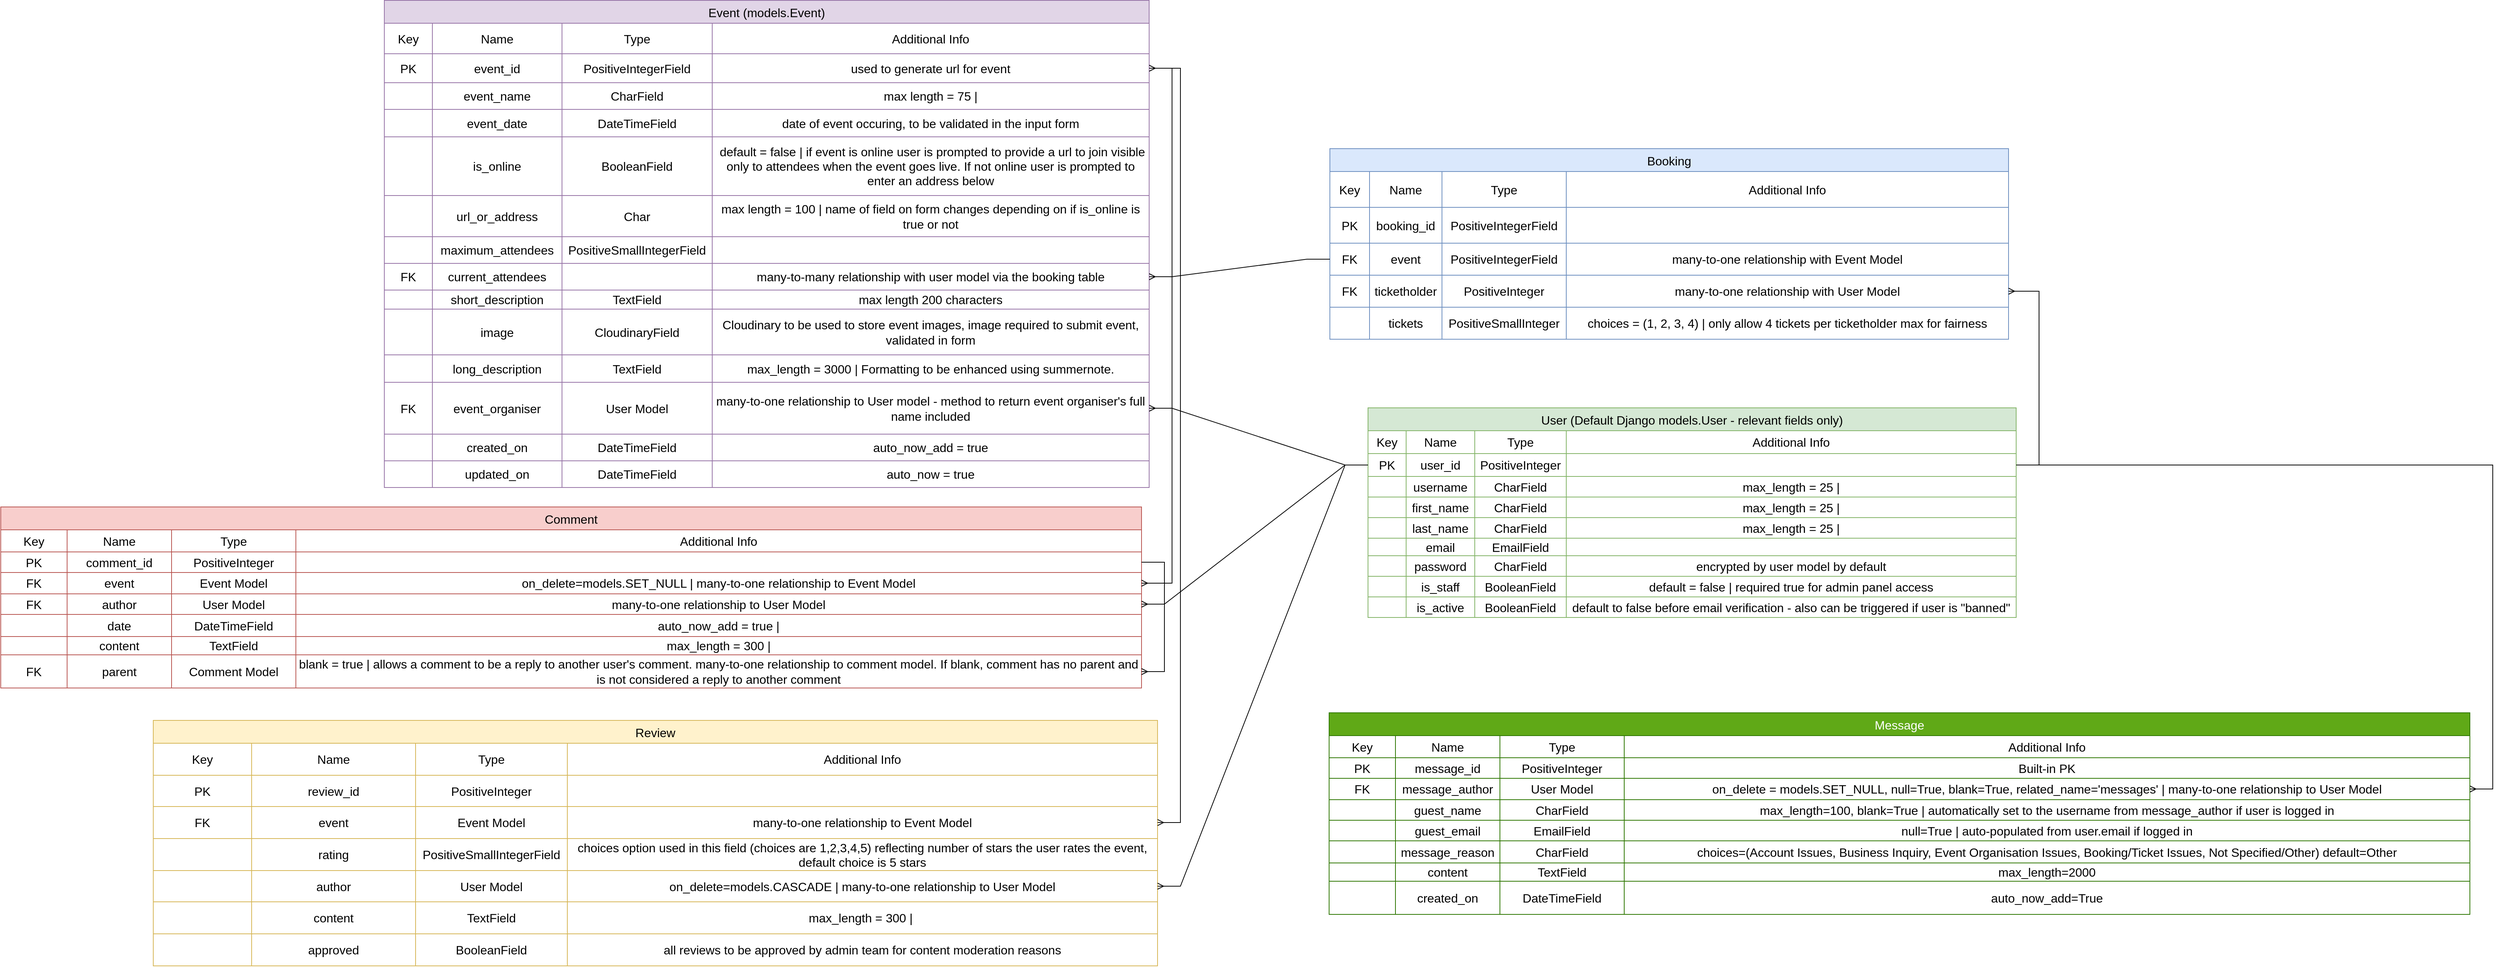 <mxfile version="26.0.9">
  <diagram name="Page-1" id="bqfsbuydzAlktRlNHZDO">
    <mxGraphModel dx="2514" dy="2162" grid="1" gridSize="10" guides="1" tooltips="1" connect="1" arrows="1" fold="1" page="1" pageScale="1" pageWidth="827" pageHeight="1169" math="0" shadow="0">
      <root>
        <mxCell id="0" />
        <mxCell id="1" parent="0" />
        <mxCell id="w2JHaz7uP7hH5NqDD6UE-1" value="User (Default Django models.User - relevant fields only)" style="shape=table;startSize=30;container=1;collapsible=0;childLayout=tableLayout;strokeColor=#82b366;fontSize=16;fillColor=#d5e8d4;" parent="1" vertex="1">
          <mxGeometry x="1180" y="340" width="850" height="275" as="geometry" />
        </mxCell>
        <mxCell id="w2JHaz7uP7hH5NqDD6UE-2" value="" style="shape=tableRow;horizontal=0;startSize=0;swimlaneHead=0;swimlaneBody=0;strokeColor=inherit;top=0;left=0;bottom=0;right=0;collapsible=0;dropTarget=0;fillColor=none;points=[[0,0.5],[1,0.5]];portConstraint=eastwest;fontSize=16;" parent="w2JHaz7uP7hH5NqDD6UE-1" vertex="1">
          <mxGeometry y="30" width="850" height="30" as="geometry" />
        </mxCell>
        <mxCell id="w2JHaz7uP7hH5NqDD6UE-3" value="Key" style="shape=partialRectangle;html=1;whiteSpace=wrap;connectable=0;strokeColor=inherit;overflow=hidden;fillColor=none;top=0;left=0;bottom=0;right=0;pointerEvents=1;fontSize=16;" parent="w2JHaz7uP7hH5NqDD6UE-2" vertex="1">
          <mxGeometry width="50" height="30" as="geometry">
            <mxRectangle width="50" height="30" as="alternateBounds" />
          </mxGeometry>
        </mxCell>
        <mxCell id="w2JHaz7uP7hH5NqDD6UE-4" value="Name" style="shape=partialRectangle;html=1;whiteSpace=wrap;connectable=0;strokeColor=inherit;overflow=hidden;fillColor=none;top=0;left=0;bottom=0;right=0;pointerEvents=1;fontSize=16;" parent="w2JHaz7uP7hH5NqDD6UE-2" vertex="1">
          <mxGeometry x="50" width="90" height="30" as="geometry">
            <mxRectangle width="90" height="30" as="alternateBounds" />
          </mxGeometry>
        </mxCell>
        <mxCell id="w2JHaz7uP7hH5NqDD6UE-5" value="Type" style="shape=partialRectangle;html=1;whiteSpace=wrap;connectable=0;strokeColor=inherit;overflow=hidden;fillColor=none;top=0;left=0;bottom=0;right=0;pointerEvents=1;fontSize=16;" parent="w2JHaz7uP7hH5NqDD6UE-2" vertex="1">
          <mxGeometry x="140" width="120" height="30" as="geometry">
            <mxRectangle width="120" height="30" as="alternateBounds" />
          </mxGeometry>
        </mxCell>
        <mxCell id="w2JHaz7uP7hH5NqDD6UE-14" value="Additional Info" style="shape=partialRectangle;html=1;whiteSpace=wrap;connectable=0;strokeColor=inherit;overflow=hidden;fillColor=none;top=0;left=0;bottom=0;right=0;pointerEvents=1;fontSize=16;" parent="w2JHaz7uP7hH5NqDD6UE-2" vertex="1">
          <mxGeometry x="260" width="590" height="30" as="geometry">
            <mxRectangle width="590" height="30" as="alternateBounds" />
          </mxGeometry>
        </mxCell>
        <mxCell id="w2JHaz7uP7hH5NqDD6UE-6" value="" style="shape=tableRow;horizontal=0;startSize=0;swimlaneHead=0;swimlaneBody=0;strokeColor=inherit;top=0;left=0;bottom=0;right=0;collapsible=0;dropTarget=0;fillColor=none;points=[[0,0.5],[1,0.5]];portConstraint=eastwest;fontSize=16;" parent="w2JHaz7uP7hH5NqDD6UE-1" vertex="1">
          <mxGeometry y="60" width="850" height="30" as="geometry" />
        </mxCell>
        <mxCell id="w2JHaz7uP7hH5NqDD6UE-7" value="PK" style="shape=partialRectangle;html=1;whiteSpace=wrap;connectable=0;strokeColor=inherit;overflow=hidden;fillColor=none;top=0;left=0;bottom=0;right=0;pointerEvents=1;fontSize=16;" parent="w2JHaz7uP7hH5NqDD6UE-6" vertex="1">
          <mxGeometry width="50" height="30" as="geometry">
            <mxRectangle width="50" height="30" as="alternateBounds" />
          </mxGeometry>
        </mxCell>
        <mxCell id="w2JHaz7uP7hH5NqDD6UE-8" value="user_id" style="shape=partialRectangle;html=1;whiteSpace=wrap;connectable=0;strokeColor=inherit;overflow=hidden;fillColor=none;top=0;left=0;bottom=0;right=0;pointerEvents=1;fontSize=16;" parent="w2JHaz7uP7hH5NqDD6UE-6" vertex="1">
          <mxGeometry x="50" width="90" height="30" as="geometry">
            <mxRectangle width="90" height="30" as="alternateBounds" />
          </mxGeometry>
        </mxCell>
        <mxCell id="w2JHaz7uP7hH5NqDD6UE-9" value="PositiveInteger" style="shape=partialRectangle;html=1;whiteSpace=wrap;connectable=0;strokeColor=inherit;overflow=hidden;fillColor=none;top=0;left=0;bottom=0;right=0;pointerEvents=1;fontSize=16;" parent="w2JHaz7uP7hH5NqDD6UE-6" vertex="1">
          <mxGeometry x="140" width="120" height="30" as="geometry">
            <mxRectangle width="120" height="30" as="alternateBounds" />
          </mxGeometry>
        </mxCell>
        <mxCell id="w2JHaz7uP7hH5NqDD6UE-15" style="shape=partialRectangle;html=1;whiteSpace=wrap;connectable=0;strokeColor=inherit;overflow=hidden;fillColor=none;top=0;left=0;bottom=0;right=0;pointerEvents=1;fontSize=16;" parent="w2JHaz7uP7hH5NqDD6UE-6" vertex="1">
          <mxGeometry x="260" width="590" height="30" as="geometry">
            <mxRectangle width="590" height="30" as="alternateBounds" />
          </mxGeometry>
        </mxCell>
        <mxCell id="w2JHaz7uP7hH5NqDD6UE-10" value="" style="shape=tableRow;horizontal=0;startSize=0;swimlaneHead=0;swimlaneBody=0;strokeColor=inherit;top=0;left=0;bottom=0;right=0;collapsible=0;dropTarget=0;fillColor=none;points=[[0,0.5],[1,0.5]];portConstraint=eastwest;fontSize=16;" parent="w2JHaz7uP7hH5NqDD6UE-1" vertex="1">
          <mxGeometry y="90" width="850" height="27" as="geometry" />
        </mxCell>
        <mxCell id="w2JHaz7uP7hH5NqDD6UE-11" value="" style="shape=partialRectangle;html=1;whiteSpace=wrap;connectable=0;strokeColor=inherit;overflow=hidden;fillColor=none;top=0;left=0;bottom=0;right=0;pointerEvents=1;fontSize=16;" parent="w2JHaz7uP7hH5NqDD6UE-10" vertex="1">
          <mxGeometry width="50" height="27" as="geometry">
            <mxRectangle width="50" height="27" as="alternateBounds" />
          </mxGeometry>
        </mxCell>
        <mxCell id="w2JHaz7uP7hH5NqDD6UE-12" value="username" style="shape=partialRectangle;html=1;whiteSpace=wrap;connectable=0;strokeColor=inherit;overflow=hidden;fillColor=none;top=0;left=0;bottom=0;right=0;pointerEvents=1;fontSize=16;" parent="w2JHaz7uP7hH5NqDD6UE-10" vertex="1">
          <mxGeometry x="50" width="90" height="27" as="geometry">
            <mxRectangle width="90" height="27" as="alternateBounds" />
          </mxGeometry>
        </mxCell>
        <mxCell id="w2JHaz7uP7hH5NqDD6UE-13" value="CharField" style="shape=partialRectangle;html=1;whiteSpace=wrap;connectable=0;strokeColor=inherit;overflow=hidden;fillColor=none;top=0;left=0;bottom=0;right=0;pointerEvents=1;fontSize=16;" parent="w2JHaz7uP7hH5NqDD6UE-10" vertex="1">
          <mxGeometry x="140" width="120" height="27" as="geometry">
            <mxRectangle width="120" height="27" as="alternateBounds" />
          </mxGeometry>
        </mxCell>
        <mxCell id="w2JHaz7uP7hH5NqDD6UE-16" value="max_length = 25 |" style="shape=partialRectangle;html=1;whiteSpace=wrap;connectable=0;strokeColor=inherit;overflow=hidden;fillColor=none;top=0;left=0;bottom=0;right=0;pointerEvents=1;fontSize=16;" parent="w2JHaz7uP7hH5NqDD6UE-10" vertex="1">
          <mxGeometry x="260" width="590" height="27" as="geometry">
            <mxRectangle width="590" height="27" as="alternateBounds" />
          </mxGeometry>
        </mxCell>
        <mxCell id="Cl67ufv3YWj9aHkImX3T-1" style="shape=tableRow;horizontal=0;startSize=0;swimlaneHead=0;swimlaneBody=0;strokeColor=inherit;top=0;left=0;bottom=0;right=0;collapsible=0;dropTarget=0;fillColor=none;points=[[0,0.5],[1,0.5]];portConstraint=eastwest;fontSize=16;" parent="w2JHaz7uP7hH5NqDD6UE-1" vertex="1">
          <mxGeometry y="117" width="850" height="27" as="geometry" />
        </mxCell>
        <mxCell id="Cl67ufv3YWj9aHkImX3T-2" style="shape=partialRectangle;html=1;whiteSpace=wrap;connectable=0;strokeColor=inherit;overflow=hidden;fillColor=none;top=0;left=0;bottom=0;right=0;pointerEvents=1;fontSize=16;" parent="Cl67ufv3YWj9aHkImX3T-1" vertex="1">
          <mxGeometry width="50" height="27" as="geometry">
            <mxRectangle width="50" height="27" as="alternateBounds" />
          </mxGeometry>
        </mxCell>
        <mxCell id="Cl67ufv3YWj9aHkImX3T-3" value="first_name" style="shape=partialRectangle;html=1;whiteSpace=wrap;connectable=0;strokeColor=inherit;overflow=hidden;fillColor=none;top=0;left=0;bottom=0;right=0;pointerEvents=1;fontSize=16;" parent="Cl67ufv3YWj9aHkImX3T-1" vertex="1">
          <mxGeometry x="50" width="90" height="27" as="geometry">
            <mxRectangle width="90" height="27" as="alternateBounds" />
          </mxGeometry>
        </mxCell>
        <mxCell id="Cl67ufv3YWj9aHkImX3T-4" value="CharField" style="shape=partialRectangle;html=1;whiteSpace=wrap;connectable=0;strokeColor=inherit;overflow=hidden;fillColor=none;top=0;left=0;bottom=0;right=0;pointerEvents=1;fontSize=16;" parent="Cl67ufv3YWj9aHkImX3T-1" vertex="1">
          <mxGeometry x="140" width="120" height="27" as="geometry">
            <mxRectangle width="120" height="27" as="alternateBounds" />
          </mxGeometry>
        </mxCell>
        <mxCell id="Cl67ufv3YWj9aHkImX3T-5" value="max_length = 25 |" style="shape=partialRectangle;html=1;whiteSpace=wrap;connectable=0;strokeColor=inherit;overflow=hidden;fillColor=none;top=0;left=0;bottom=0;right=0;pointerEvents=1;fontSize=16;" parent="Cl67ufv3YWj9aHkImX3T-1" vertex="1">
          <mxGeometry x="260" width="590" height="27" as="geometry">
            <mxRectangle width="590" height="27" as="alternateBounds" />
          </mxGeometry>
        </mxCell>
        <mxCell id="Cl67ufv3YWj9aHkImX3T-6" style="shape=tableRow;horizontal=0;startSize=0;swimlaneHead=0;swimlaneBody=0;strokeColor=inherit;top=0;left=0;bottom=0;right=0;collapsible=0;dropTarget=0;fillColor=none;points=[[0,0.5],[1,0.5]];portConstraint=eastwest;fontSize=16;" parent="w2JHaz7uP7hH5NqDD6UE-1" vertex="1">
          <mxGeometry y="144" width="850" height="27" as="geometry" />
        </mxCell>
        <mxCell id="Cl67ufv3YWj9aHkImX3T-7" style="shape=partialRectangle;html=1;whiteSpace=wrap;connectable=0;strokeColor=inherit;overflow=hidden;fillColor=none;top=0;left=0;bottom=0;right=0;pointerEvents=1;fontSize=16;" parent="Cl67ufv3YWj9aHkImX3T-6" vertex="1">
          <mxGeometry width="50" height="27" as="geometry">
            <mxRectangle width="50" height="27" as="alternateBounds" />
          </mxGeometry>
        </mxCell>
        <mxCell id="Cl67ufv3YWj9aHkImX3T-8" value="last_name" style="shape=partialRectangle;html=1;whiteSpace=wrap;connectable=0;strokeColor=inherit;overflow=hidden;fillColor=none;top=0;left=0;bottom=0;right=0;pointerEvents=1;fontSize=16;" parent="Cl67ufv3YWj9aHkImX3T-6" vertex="1">
          <mxGeometry x="50" width="90" height="27" as="geometry">
            <mxRectangle width="90" height="27" as="alternateBounds" />
          </mxGeometry>
        </mxCell>
        <mxCell id="Cl67ufv3YWj9aHkImX3T-9" value="CharField" style="shape=partialRectangle;html=1;whiteSpace=wrap;connectable=0;strokeColor=inherit;overflow=hidden;fillColor=none;top=0;left=0;bottom=0;right=0;pointerEvents=1;fontSize=16;" parent="Cl67ufv3YWj9aHkImX3T-6" vertex="1">
          <mxGeometry x="140" width="120" height="27" as="geometry">
            <mxRectangle width="120" height="27" as="alternateBounds" />
          </mxGeometry>
        </mxCell>
        <mxCell id="Cl67ufv3YWj9aHkImX3T-10" value="max_length = 25 |" style="shape=partialRectangle;html=1;whiteSpace=wrap;connectable=0;strokeColor=inherit;overflow=hidden;fillColor=none;top=0;left=0;bottom=0;right=0;pointerEvents=1;fontSize=16;" parent="Cl67ufv3YWj9aHkImX3T-6" vertex="1">
          <mxGeometry x="260" width="590" height="27" as="geometry">
            <mxRectangle width="590" height="27" as="alternateBounds" />
          </mxGeometry>
        </mxCell>
        <mxCell id="w2JHaz7uP7hH5NqDD6UE-70" style="shape=tableRow;horizontal=0;startSize=0;swimlaneHead=0;swimlaneBody=0;strokeColor=inherit;top=0;left=0;bottom=0;right=0;collapsible=0;dropTarget=0;fillColor=none;points=[[0,0.5],[1,0.5]];portConstraint=eastwest;fontSize=16;" parent="w2JHaz7uP7hH5NqDD6UE-1" vertex="1">
          <mxGeometry y="171" width="850" height="23" as="geometry" />
        </mxCell>
        <mxCell id="w2JHaz7uP7hH5NqDD6UE-71" style="shape=partialRectangle;html=1;whiteSpace=wrap;connectable=0;strokeColor=inherit;overflow=hidden;fillColor=none;top=0;left=0;bottom=0;right=0;pointerEvents=1;fontSize=16;" parent="w2JHaz7uP7hH5NqDD6UE-70" vertex="1">
          <mxGeometry width="50" height="23" as="geometry">
            <mxRectangle width="50" height="23" as="alternateBounds" />
          </mxGeometry>
        </mxCell>
        <mxCell id="w2JHaz7uP7hH5NqDD6UE-72" value="email" style="shape=partialRectangle;html=1;whiteSpace=wrap;connectable=0;strokeColor=inherit;overflow=hidden;fillColor=none;top=0;left=0;bottom=0;right=0;pointerEvents=1;fontSize=16;" parent="w2JHaz7uP7hH5NqDD6UE-70" vertex="1">
          <mxGeometry x="50" width="90" height="23" as="geometry">
            <mxRectangle width="90" height="23" as="alternateBounds" />
          </mxGeometry>
        </mxCell>
        <mxCell id="w2JHaz7uP7hH5NqDD6UE-73" value="EmailField" style="shape=partialRectangle;html=1;whiteSpace=wrap;connectable=0;strokeColor=inherit;overflow=hidden;fillColor=none;top=0;left=0;bottom=0;right=0;pointerEvents=1;fontSize=16;" parent="w2JHaz7uP7hH5NqDD6UE-70" vertex="1">
          <mxGeometry x="140" width="120" height="23" as="geometry">
            <mxRectangle width="120" height="23" as="alternateBounds" />
          </mxGeometry>
        </mxCell>
        <mxCell id="w2JHaz7uP7hH5NqDD6UE-74" style="shape=partialRectangle;html=1;whiteSpace=wrap;connectable=0;strokeColor=inherit;overflow=hidden;fillColor=none;top=0;left=0;bottom=0;right=0;pointerEvents=1;fontSize=16;" parent="w2JHaz7uP7hH5NqDD6UE-70" vertex="1">
          <mxGeometry x="260" width="590" height="23" as="geometry">
            <mxRectangle width="590" height="23" as="alternateBounds" />
          </mxGeometry>
        </mxCell>
        <mxCell id="w2JHaz7uP7hH5NqDD6UE-75" style="shape=tableRow;horizontal=0;startSize=0;swimlaneHead=0;swimlaneBody=0;strokeColor=inherit;top=0;left=0;bottom=0;right=0;collapsible=0;dropTarget=0;fillColor=none;points=[[0,0.5],[1,0.5]];portConstraint=eastwest;fontSize=16;" parent="w2JHaz7uP7hH5NqDD6UE-1" vertex="1">
          <mxGeometry y="194" width="850" height="27" as="geometry" />
        </mxCell>
        <mxCell id="w2JHaz7uP7hH5NqDD6UE-76" style="shape=partialRectangle;html=1;whiteSpace=wrap;connectable=0;strokeColor=inherit;overflow=hidden;fillColor=none;top=0;left=0;bottom=0;right=0;pointerEvents=1;fontSize=16;" parent="w2JHaz7uP7hH5NqDD6UE-75" vertex="1">
          <mxGeometry width="50" height="27" as="geometry">
            <mxRectangle width="50" height="27" as="alternateBounds" />
          </mxGeometry>
        </mxCell>
        <mxCell id="w2JHaz7uP7hH5NqDD6UE-77" value="password" style="shape=partialRectangle;html=1;whiteSpace=wrap;connectable=0;strokeColor=inherit;overflow=hidden;fillColor=none;top=0;left=0;bottom=0;right=0;pointerEvents=1;fontSize=16;" parent="w2JHaz7uP7hH5NqDD6UE-75" vertex="1">
          <mxGeometry x="50" width="90" height="27" as="geometry">
            <mxRectangle width="90" height="27" as="alternateBounds" />
          </mxGeometry>
        </mxCell>
        <mxCell id="w2JHaz7uP7hH5NqDD6UE-78" value="CharField" style="shape=partialRectangle;html=1;whiteSpace=wrap;connectable=0;strokeColor=inherit;overflow=hidden;fillColor=none;top=0;left=0;bottom=0;right=0;pointerEvents=1;fontSize=16;" parent="w2JHaz7uP7hH5NqDD6UE-75" vertex="1">
          <mxGeometry x="140" width="120" height="27" as="geometry">
            <mxRectangle width="120" height="27" as="alternateBounds" />
          </mxGeometry>
        </mxCell>
        <mxCell id="w2JHaz7uP7hH5NqDD6UE-79" value="encrypted by user model by default" style="shape=partialRectangle;html=1;whiteSpace=wrap;connectable=0;strokeColor=inherit;overflow=hidden;fillColor=none;top=0;left=0;bottom=0;right=0;pointerEvents=1;fontSize=16;" parent="w2JHaz7uP7hH5NqDD6UE-75" vertex="1">
          <mxGeometry x="260" width="590" height="27" as="geometry">
            <mxRectangle width="590" height="27" as="alternateBounds" />
          </mxGeometry>
        </mxCell>
        <mxCell id="w2JHaz7uP7hH5NqDD6UE-80" style="shape=tableRow;horizontal=0;startSize=0;swimlaneHead=0;swimlaneBody=0;strokeColor=inherit;top=0;left=0;bottom=0;right=0;collapsible=0;dropTarget=0;fillColor=none;points=[[0,0.5],[1,0.5]];portConstraint=eastwest;fontSize=16;" parent="w2JHaz7uP7hH5NqDD6UE-1" vertex="1">
          <mxGeometry y="221" width="850" height="27" as="geometry" />
        </mxCell>
        <mxCell id="w2JHaz7uP7hH5NqDD6UE-81" style="shape=partialRectangle;html=1;whiteSpace=wrap;connectable=0;strokeColor=inherit;overflow=hidden;fillColor=none;top=0;left=0;bottom=0;right=0;pointerEvents=1;fontSize=16;" parent="w2JHaz7uP7hH5NqDD6UE-80" vertex="1">
          <mxGeometry width="50" height="27" as="geometry">
            <mxRectangle width="50" height="27" as="alternateBounds" />
          </mxGeometry>
        </mxCell>
        <mxCell id="w2JHaz7uP7hH5NqDD6UE-82" value="is_staff" style="shape=partialRectangle;html=1;whiteSpace=wrap;connectable=0;strokeColor=inherit;overflow=hidden;fillColor=none;top=0;left=0;bottom=0;right=0;pointerEvents=1;fontSize=16;" parent="w2JHaz7uP7hH5NqDD6UE-80" vertex="1">
          <mxGeometry x="50" width="90" height="27" as="geometry">
            <mxRectangle width="90" height="27" as="alternateBounds" />
          </mxGeometry>
        </mxCell>
        <mxCell id="w2JHaz7uP7hH5NqDD6UE-83" value="BooleanField" style="shape=partialRectangle;html=1;whiteSpace=wrap;connectable=0;strokeColor=inherit;overflow=hidden;fillColor=none;top=0;left=0;bottom=0;right=0;pointerEvents=1;fontSize=16;" parent="w2JHaz7uP7hH5NqDD6UE-80" vertex="1">
          <mxGeometry x="140" width="120" height="27" as="geometry">
            <mxRectangle width="120" height="27" as="alternateBounds" />
          </mxGeometry>
        </mxCell>
        <mxCell id="w2JHaz7uP7hH5NqDD6UE-84" value="default = false | required true for admin panel access" style="shape=partialRectangle;html=1;whiteSpace=wrap;connectable=0;strokeColor=inherit;overflow=hidden;fillColor=none;top=0;left=0;bottom=0;right=0;pointerEvents=1;fontSize=16;" parent="w2JHaz7uP7hH5NqDD6UE-80" vertex="1">
          <mxGeometry x="260" width="590" height="27" as="geometry">
            <mxRectangle width="590" height="27" as="alternateBounds" />
          </mxGeometry>
        </mxCell>
        <mxCell id="yGobTbZYCNl5wQGwiJMD-1" style="shape=tableRow;horizontal=0;startSize=0;swimlaneHead=0;swimlaneBody=0;strokeColor=inherit;top=0;left=0;bottom=0;right=0;collapsible=0;dropTarget=0;fillColor=none;points=[[0,0.5],[1,0.5]];portConstraint=eastwest;fontSize=16;" parent="w2JHaz7uP7hH5NqDD6UE-1" vertex="1">
          <mxGeometry y="248" width="850" height="27" as="geometry" />
        </mxCell>
        <mxCell id="yGobTbZYCNl5wQGwiJMD-2" style="shape=partialRectangle;html=1;whiteSpace=wrap;connectable=0;strokeColor=inherit;overflow=hidden;fillColor=none;top=0;left=0;bottom=0;right=0;pointerEvents=1;fontSize=16;" parent="yGobTbZYCNl5wQGwiJMD-1" vertex="1">
          <mxGeometry width="50" height="27" as="geometry">
            <mxRectangle width="50" height="27" as="alternateBounds" />
          </mxGeometry>
        </mxCell>
        <mxCell id="yGobTbZYCNl5wQGwiJMD-3" value="is_active" style="shape=partialRectangle;html=1;whiteSpace=wrap;connectable=0;strokeColor=inherit;overflow=hidden;fillColor=none;top=0;left=0;bottom=0;right=0;pointerEvents=1;fontSize=16;" parent="yGobTbZYCNl5wQGwiJMD-1" vertex="1">
          <mxGeometry x="50" width="90" height="27" as="geometry">
            <mxRectangle width="90" height="27" as="alternateBounds" />
          </mxGeometry>
        </mxCell>
        <mxCell id="yGobTbZYCNl5wQGwiJMD-4" value="BooleanField" style="shape=partialRectangle;html=1;whiteSpace=wrap;connectable=0;strokeColor=inherit;overflow=hidden;fillColor=none;top=0;left=0;bottom=0;right=0;pointerEvents=1;fontSize=16;" parent="yGobTbZYCNl5wQGwiJMD-1" vertex="1">
          <mxGeometry x="140" width="120" height="27" as="geometry">
            <mxRectangle width="120" height="27" as="alternateBounds" />
          </mxGeometry>
        </mxCell>
        <mxCell id="yGobTbZYCNl5wQGwiJMD-5" value="default to false before email verification - also can be triggered if user is &quot;banned&quot;" style="shape=partialRectangle;html=1;whiteSpace=wrap;connectable=0;strokeColor=inherit;overflow=hidden;fillColor=none;top=0;left=0;bottom=0;right=0;pointerEvents=1;fontSize=16;" parent="yGobTbZYCNl5wQGwiJMD-1" vertex="1">
          <mxGeometry x="260" width="590" height="27" as="geometry">
            <mxRectangle width="590" height="27" as="alternateBounds" />
          </mxGeometry>
        </mxCell>
        <mxCell id="w2JHaz7uP7hH5NqDD6UE-17" value="Event (models.Event)" style="shape=table;startSize=30;container=1;collapsible=0;childLayout=tableLayout;strokeColor=#9673a6;fontSize=16;fillColor=#e1d5e7;" parent="1" vertex="1">
          <mxGeometry x="-110" y="-194.5" width="1003" height="639" as="geometry" />
        </mxCell>
        <mxCell id="w2JHaz7uP7hH5NqDD6UE-18" value="" style="shape=tableRow;horizontal=0;startSize=0;swimlaneHead=0;swimlaneBody=0;strokeColor=inherit;top=0;left=0;bottom=0;right=0;collapsible=0;dropTarget=0;fillColor=none;points=[[0,0.5],[1,0.5]];portConstraint=eastwest;fontSize=16;" parent="w2JHaz7uP7hH5NqDD6UE-17" vertex="1">
          <mxGeometry y="30" width="1003" height="40" as="geometry" />
        </mxCell>
        <mxCell id="w2JHaz7uP7hH5NqDD6UE-19" value="Key" style="shape=partialRectangle;html=1;whiteSpace=wrap;connectable=0;strokeColor=inherit;overflow=hidden;fillColor=none;top=0;left=0;bottom=0;right=0;pointerEvents=1;fontSize=16;" parent="w2JHaz7uP7hH5NqDD6UE-18" vertex="1">
          <mxGeometry width="63" height="40" as="geometry">
            <mxRectangle width="63" height="40" as="alternateBounds" />
          </mxGeometry>
        </mxCell>
        <mxCell id="w2JHaz7uP7hH5NqDD6UE-20" value="Name" style="shape=partialRectangle;html=1;whiteSpace=wrap;connectable=0;strokeColor=inherit;overflow=hidden;fillColor=none;top=0;left=0;bottom=0;right=0;pointerEvents=1;fontSize=16;" parent="w2JHaz7uP7hH5NqDD6UE-18" vertex="1">
          <mxGeometry x="63" width="170" height="40" as="geometry">
            <mxRectangle width="170" height="40" as="alternateBounds" />
          </mxGeometry>
        </mxCell>
        <mxCell id="w2JHaz7uP7hH5NqDD6UE-21" value="Type" style="shape=partialRectangle;html=1;whiteSpace=wrap;connectable=0;strokeColor=inherit;overflow=hidden;fillColor=none;top=0;left=0;bottom=0;right=0;pointerEvents=1;fontSize=16;" parent="w2JHaz7uP7hH5NqDD6UE-18" vertex="1">
          <mxGeometry x="233" width="197" height="40" as="geometry">
            <mxRectangle width="197" height="40" as="alternateBounds" />
          </mxGeometry>
        </mxCell>
        <mxCell id="w2JHaz7uP7hH5NqDD6UE-22" value="Additional Info" style="shape=partialRectangle;html=1;whiteSpace=wrap;connectable=0;strokeColor=inherit;overflow=hidden;fillColor=none;top=0;left=0;bottom=0;right=0;pointerEvents=1;fontSize=16;" parent="w2JHaz7uP7hH5NqDD6UE-18" vertex="1">
          <mxGeometry x="430" width="573" height="40" as="geometry">
            <mxRectangle width="573" height="40" as="alternateBounds" />
          </mxGeometry>
        </mxCell>
        <mxCell id="w2JHaz7uP7hH5NqDD6UE-23" value="" style="shape=tableRow;horizontal=0;startSize=0;swimlaneHead=0;swimlaneBody=0;strokeColor=inherit;top=0;left=0;bottom=0;right=0;collapsible=0;dropTarget=0;fillColor=none;points=[[0,0.5],[1,0.5]];portConstraint=eastwest;fontSize=16;" parent="w2JHaz7uP7hH5NqDD6UE-17" vertex="1">
          <mxGeometry y="70" width="1003" height="38" as="geometry" />
        </mxCell>
        <mxCell id="w2JHaz7uP7hH5NqDD6UE-24" value="PK" style="shape=partialRectangle;html=1;whiteSpace=wrap;connectable=0;strokeColor=inherit;overflow=hidden;fillColor=none;top=0;left=0;bottom=0;right=0;pointerEvents=1;fontSize=16;" parent="w2JHaz7uP7hH5NqDD6UE-23" vertex="1">
          <mxGeometry width="63" height="38" as="geometry">
            <mxRectangle width="63" height="38" as="alternateBounds" />
          </mxGeometry>
        </mxCell>
        <mxCell id="w2JHaz7uP7hH5NqDD6UE-25" value="event_id" style="shape=partialRectangle;html=1;whiteSpace=wrap;connectable=0;strokeColor=inherit;overflow=hidden;fillColor=none;top=0;left=0;bottom=0;right=0;pointerEvents=1;fontSize=16;" parent="w2JHaz7uP7hH5NqDD6UE-23" vertex="1">
          <mxGeometry x="63" width="170" height="38" as="geometry">
            <mxRectangle width="170" height="38" as="alternateBounds" />
          </mxGeometry>
        </mxCell>
        <mxCell id="w2JHaz7uP7hH5NqDD6UE-26" value="PositiveIntegerField" style="shape=partialRectangle;html=1;whiteSpace=wrap;connectable=0;strokeColor=inherit;overflow=hidden;fillColor=none;top=0;left=0;bottom=0;right=0;pointerEvents=1;fontSize=16;" parent="w2JHaz7uP7hH5NqDD6UE-23" vertex="1">
          <mxGeometry x="233" width="197" height="38" as="geometry">
            <mxRectangle width="197" height="38" as="alternateBounds" />
          </mxGeometry>
        </mxCell>
        <mxCell id="w2JHaz7uP7hH5NqDD6UE-27" value="used to generate url for event" style="shape=partialRectangle;html=1;whiteSpace=wrap;connectable=0;strokeColor=inherit;overflow=hidden;fillColor=none;top=0;left=0;bottom=0;right=0;pointerEvents=1;fontSize=16;" parent="w2JHaz7uP7hH5NqDD6UE-23" vertex="1">
          <mxGeometry x="430" width="573" height="38" as="geometry">
            <mxRectangle width="573" height="38" as="alternateBounds" />
          </mxGeometry>
        </mxCell>
        <mxCell id="w2JHaz7uP7hH5NqDD6UE-28" value="" style="shape=tableRow;horizontal=0;startSize=0;swimlaneHead=0;swimlaneBody=0;strokeColor=inherit;top=0;left=0;bottom=0;right=0;collapsible=0;dropTarget=0;fillColor=none;points=[[0,0.5],[1,0.5]];portConstraint=eastwest;fontSize=16;" parent="w2JHaz7uP7hH5NqDD6UE-17" vertex="1">
          <mxGeometry y="108" width="1003" height="35" as="geometry" />
        </mxCell>
        <mxCell id="w2JHaz7uP7hH5NqDD6UE-29" value="" style="shape=partialRectangle;html=1;whiteSpace=wrap;connectable=0;strokeColor=inherit;overflow=hidden;fillColor=none;top=0;left=0;bottom=0;right=0;pointerEvents=1;fontSize=16;" parent="w2JHaz7uP7hH5NqDD6UE-28" vertex="1">
          <mxGeometry width="63" height="35" as="geometry">
            <mxRectangle width="63" height="35" as="alternateBounds" />
          </mxGeometry>
        </mxCell>
        <mxCell id="w2JHaz7uP7hH5NqDD6UE-30" value="event_name" style="shape=partialRectangle;html=1;whiteSpace=wrap;connectable=0;strokeColor=inherit;overflow=hidden;fillColor=none;top=0;left=0;bottom=0;right=0;pointerEvents=1;fontSize=16;" parent="w2JHaz7uP7hH5NqDD6UE-28" vertex="1">
          <mxGeometry x="63" width="170" height="35" as="geometry">
            <mxRectangle width="170" height="35" as="alternateBounds" />
          </mxGeometry>
        </mxCell>
        <mxCell id="w2JHaz7uP7hH5NqDD6UE-31" value="CharField" style="shape=partialRectangle;html=1;whiteSpace=wrap;connectable=0;strokeColor=inherit;overflow=hidden;fillColor=none;top=0;left=0;bottom=0;right=0;pointerEvents=1;fontSize=16;" parent="w2JHaz7uP7hH5NqDD6UE-28" vertex="1">
          <mxGeometry x="233" width="197" height="35" as="geometry">
            <mxRectangle width="197" height="35" as="alternateBounds" />
          </mxGeometry>
        </mxCell>
        <mxCell id="w2JHaz7uP7hH5NqDD6UE-32" value="max length = 75 |" style="shape=partialRectangle;html=1;whiteSpace=wrap;connectable=0;strokeColor=inherit;overflow=hidden;fillColor=none;top=0;left=0;bottom=0;right=0;pointerEvents=1;fontSize=16;" parent="w2JHaz7uP7hH5NqDD6UE-28" vertex="1">
          <mxGeometry x="430" width="573" height="35" as="geometry">
            <mxRectangle width="573" height="35" as="alternateBounds" />
          </mxGeometry>
        </mxCell>
        <mxCell id="w2JHaz7uP7hH5NqDD6UE-85" style="shape=tableRow;horizontal=0;startSize=0;swimlaneHead=0;swimlaneBody=0;strokeColor=inherit;top=0;left=0;bottom=0;right=0;collapsible=0;dropTarget=0;fillColor=none;points=[[0,0.5],[1,0.5]];portConstraint=eastwest;fontSize=16;" parent="w2JHaz7uP7hH5NqDD6UE-17" vertex="1">
          <mxGeometry y="143" width="1003" height="36" as="geometry" />
        </mxCell>
        <mxCell id="w2JHaz7uP7hH5NqDD6UE-86" style="shape=partialRectangle;html=1;whiteSpace=wrap;connectable=0;strokeColor=inherit;overflow=hidden;fillColor=none;top=0;left=0;bottom=0;right=0;pointerEvents=1;fontSize=16;" parent="w2JHaz7uP7hH5NqDD6UE-85" vertex="1">
          <mxGeometry width="63" height="36" as="geometry">
            <mxRectangle width="63" height="36" as="alternateBounds" />
          </mxGeometry>
        </mxCell>
        <mxCell id="w2JHaz7uP7hH5NqDD6UE-87" value="event_date" style="shape=partialRectangle;html=1;whiteSpace=wrap;connectable=0;strokeColor=inherit;overflow=hidden;fillColor=none;top=0;left=0;bottom=0;right=0;pointerEvents=1;fontSize=16;" parent="w2JHaz7uP7hH5NqDD6UE-85" vertex="1">
          <mxGeometry x="63" width="170" height="36" as="geometry">
            <mxRectangle width="170" height="36" as="alternateBounds" />
          </mxGeometry>
        </mxCell>
        <mxCell id="w2JHaz7uP7hH5NqDD6UE-88" value="DateTimeField" style="shape=partialRectangle;html=1;whiteSpace=wrap;connectable=0;strokeColor=inherit;overflow=hidden;fillColor=none;top=0;left=0;bottom=0;right=0;pointerEvents=1;fontSize=16;" parent="w2JHaz7uP7hH5NqDD6UE-85" vertex="1">
          <mxGeometry x="233" width="197" height="36" as="geometry">
            <mxRectangle width="197" height="36" as="alternateBounds" />
          </mxGeometry>
        </mxCell>
        <mxCell id="w2JHaz7uP7hH5NqDD6UE-89" value="date of event occuring, to be validated in the input form" style="shape=partialRectangle;html=1;whiteSpace=wrap;connectable=0;strokeColor=inherit;overflow=hidden;fillColor=none;top=0;left=0;bottom=0;right=0;pointerEvents=1;fontSize=16;" parent="w2JHaz7uP7hH5NqDD6UE-85" vertex="1">
          <mxGeometry x="430" width="573" height="36" as="geometry">
            <mxRectangle width="573" height="36" as="alternateBounds" />
          </mxGeometry>
        </mxCell>
        <mxCell id="Jhk2qc18iemRGYJZ5KQD-61" style="shape=tableRow;horizontal=0;startSize=0;swimlaneHead=0;swimlaneBody=0;strokeColor=inherit;top=0;left=0;bottom=0;right=0;collapsible=0;dropTarget=0;fillColor=none;points=[[0,0.5],[1,0.5]];portConstraint=eastwest;fontSize=16;" parent="w2JHaz7uP7hH5NqDD6UE-17" vertex="1">
          <mxGeometry y="179" width="1003" height="77" as="geometry" />
        </mxCell>
        <mxCell id="Jhk2qc18iemRGYJZ5KQD-62" style="shape=partialRectangle;html=1;whiteSpace=wrap;connectable=0;strokeColor=inherit;overflow=hidden;fillColor=none;top=0;left=0;bottom=0;right=0;pointerEvents=1;fontSize=16;" parent="Jhk2qc18iemRGYJZ5KQD-61" vertex="1">
          <mxGeometry width="63" height="77" as="geometry">
            <mxRectangle width="63" height="77" as="alternateBounds" />
          </mxGeometry>
        </mxCell>
        <mxCell id="Jhk2qc18iemRGYJZ5KQD-63" value="is_online" style="shape=partialRectangle;html=1;whiteSpace=wrap;connectable=0;strokeColor=inherit;overflow=hidden;fillColor=none;top=0;left=0;bottom=0;right=0;pointerEvents=1;fontSize=16;" parent="Jhk2qc18iemRGYJZ5KQD-61" vertex="1">
          <mxGeometry x="63" width="170" height="77" as="geometry">
            <mxRectangle width="170" height="77" as="alternateBounds" />
          </mxGeometry>
        </mxCell>
        <mxCell id="Jhk2qc18iemRGYJZ5KQD-64" value="BooleanField" style="shape=partialRectangle;html=1;whiteSpace=wrap;connectable=0;strokeColor=inherit;overflow=hidden;fillColor=none;top=0;left=0;bottom=0;right=0;pointerEvents=1;fontSize=16;" parent="Jhk2qc18iemRGYJZ5KQD-61" vertex="1">
          <mxGeometry x="233" width="197" height="77" as="geometry">
            <mxRectangle width="197" height="77" as="alternateBounds" />
          </mxGeometry>
        </mxCell>
        <mxCell id="Jhk2qc18iemRGYJZ5KQD-65" value="&amp;nbsp;default = false | if event is online user is prompted to provide a url to join visible only to attendees when the event goes live. If not online user is prompted to enter an address below" style="shape=partialRectangle;html=1;whiteSpace=wrap;connectable=0;strokeColor=inherit;overflow=hidden;fillColor=none;top=0;left=0;bottom=0;right=0;pointerEvents=1;fontSize=16;" parent="Jhk2qc18iemRGYJZ5KQD-61" vertex="1">
          <mxGeometry x="430" width="573" height="77" as="geometry">
            <mxRectangle width="573" height="77" as="alternateBounds" />
          </mxGeometry>
        </mxCell>
        <mxCell id="w2JHaz7uP7hH5NqDD6UE-90" style="shape=tableRow;horizontal=0;startSize=0;swimlaneHead=0;swimlaneBody=0;strokeColor=inherit;top=0;left=0;bottom=0;right=0;collapsible=0;dropTarget=0;fillColor=none;points=[[0,0.5],[1,0.5]];portConstraint=eastwest;fontSize=16;" parent="w2JHaz7uP7hH5NqDD6UE-17" vertex="1">
          <mxGeometry y="256" width="1003" height="54" as="geometry" />
        </mxCell>
        <mxCell id="w2JHaz7uP7hH5NqDD6UE-91" style="shape=partialRectangle;html=1;whiteSpace=wrap;connectable=0;strokeColor=inherit;overflow=hidden;fillColor=none;top=0;left=0;bottom=0;right=0;pointerEvents=1;fontSize=16;" parent="w2JHaz7uP7hH5NqDD6UE-90" vertex="1">
          <mxGeometry width="63" height="54" as="geometry">
            <mxRectangle width="63" height="54" as="alternateBounds" />
          </mxGeometry>
        </mxCell>
        <mxCell id="w2JHaz7uP7hH5NqDD6UE-92" value="url_or_address" style="shape=partialRectangle;html=1;whiteSpace=wrap;connectable=0;strokeColor=inherit;overflow=hidden;fillColor=none;top=0;left=0;bottom=0;right=0;pointerEvents=1;fontSize=16;" parent="w2JHaz7uP7hH5NqDD6UE-90" vertex="1">
          <mxGeometry x="63" width="170" height="54" as="geometry">
            <mxRectangle width="170" height="54" as="alternateBounds" />
          </mxGeometry>
        </mxCell>
        <mxCell id="w2JHaz7uP7hH5NqDD6UE-93" value="Char" style="shape=partialRectangle;html=1;whiteSpace=wrap;connectable=0;strokeColor=inherit;overflow=hidden;fillColor=none;top=0;left=0;bottom=0;right=0;pointerEvents=1;fontSize=16;" parent="w2JHaz7uP7hH5NqDD6UE-90" vertex="1">
          <mxGeometry x="233" width="197" height="54" as="geometry">
            <mxRectangle width="197" height="54" as="alternateBounds" />
          </mxGeometry>
        </mxCell>
        <mxCell id="w2JHaz7uP7hH5NqDD6UE-94" value="max length = 100 | name of field on form changes depending on if is_online is true or not" style="shape=partialRectangle;html=1;whiteSpace=wrap;connectable=0;strokeColor=inherit;overflow=hidden;fillColor=none;top=0;left=0;bottom=0;right=0;pointerEvents=1;fontSize=16;" parent="w2JHaz7uP7hH5NqDD6UE-90" vertex="1">
          <mxGeometry x="430" width="573" height="54" as="geometry">
            <mxRectangle width="573" height="54" as="alternateBounds" />
          </mxGeometry>
        </mxCell>
        <mxCell id="w2JHaz7uP7hH5NqDD6UE-95" style="shape=tableRow;horizontal=0;startSize=0;swimlaneHead=0;swimlaneBody=0;strokeColor=inherit;top=0;left=0;bottom=0;right=0;collapsible=0;dropTarget=0;fillColor=none;points=[[0,0.5],[1,0.5]];portConstraint=eastwest;fontSize=16;" parent="w2JHaz7uP7hH5NqDD6UE-17" vertex="1">
          <mxGeometry y="310" width="1003" height="35" as="geometry" />
        </mxCell>
        <mxCell id="w2JHaz7uP7hH5NqDD6UE-96" style="shape=partialRectangle;html=1;whiteSpace=wrap;connectable=0;strokeColor=inherit;overflow=hidden;fillColor=none;top=0;left=0;bottom=0;right=0;pointerEvents=1;fontSize=16;" parent="w2JHaz7uP7hH5NqDD6UE-95" vertex="1">
          <mxGeometry width="63" height="35" as="geometry">
            <mxRectangle width="63" height="35" as="alternateBounds" />
          </mxGeometry>
        </mxCell>
        <mxCell id="w2JHaz7uP7hH5NqDD6UE-97" value="maximum_attendees" style="shape=partialRectangle;html=1;whiteSpace=wrap;connectable=0;strokeColor=inherit;overflow=hidden;fillColor=none;top=0;left=0;bottom=0;right=0;pointerEvents=1;fontSize=16;" parent="w2JHaz7uP7hH5NqDD6UE-95" vertex="1">
          <mxGeometry x="63" width="170" height="35" as="geometry">
            <mxRectangle width="170" height="35" as="alternateBounds" />
          </mxGeometry>
        </mxCell>
        <mxCell id="w2JHaz7uP7hH5NqDD6UE-98" value="PositiveSmallIntegerField" style="shape=partialRectangle;html=1;whiteSpace=wrap;connectable=0;strokeColor=inherit;overflow=hidden;fillColor=none;top=0;left=0;bottom=0;right=0;pointerEvents=1;fontSize=16;" parent="w2JHaz7uP7hH5NqDD6UE-95" vertex="1">
          <mxGeometry x="233" width="197" height="35" as="geometry">
            <mxRectangle width="197" height="35" as="alternateBounds" />
          </mxGeometry>
        </mxCell>
        <mxCell id="w2JHaz7uP7hH5NqDD6UE-99" style="shape=partialRectangle;html=1;whiteSpace=wrap;connectable=0;strokeColor=inherit;overflow=hidden;fillColor=none;top=0;left=0;bottom=0;right=0;pointerEvents=1;fontSize=16;" parent="w2JHaz7uP7hH5NqDD6UE-95" vertex="1">
          <mxGeometry x="430" width="573" height="35" as="geometry">
            <mxRectangle width="573" height="35" as="alternateBounds" />
          </mxGeometry>
        </mxCell>
        <mxCell id="oC64nerQ9CRqtGgoc1SY-16" style="shape=tableRow;horizontal=0;startSize=0;swimlaneHead=0;swimlaneBody=0;strokeColor=inherit;top=0;left=0;bottom=0;right=0;collapsible=0;dropTarget=0;fillColor=none;points=[[0,0.5],[1,0.5]];portConstraint=eastwest;fontSize=16;" parent="w2JHaz7uP7hH5NqDD6UE-17" vertex="1">
          <mxGeometry y="345" width="1003" height="35" as="geometry" />
        </mxCell>
        <mxCell id="oC64nerQ9CRqtGgoc1SY-17" value="FK" style="shape=partialRectangle;html=1;whiteSpace=wrap;connectable=0;strokeColor=inherit;overflow=hidden;fillColor=none;top=0;left=0;bottom=0;right=0;pointerEvents=1;fontSize=16;" parent="oC64nerQ9CRqtGgoc1SY-16" vertex="1">
          <mxGeometry width="63" height="35" as="geometry">
            <mxRectangle width="63" height="35" as="alternateBounds" />
          </mxGeometry>
        </mxCell>
        <mxCell id="oC64nerQ9CRqtGgoc1SY-18" value="current_attendees" style="shape=partialRectangle;html=1;whiteSpace=wrap;connectable=0;strokeColor=inherit;overflow=hidden;fillColor=none;top=0;left=0;bottom=0;right=0;pointerEvents=1;fontSize=16;" parent="oC64nerQ9CRqtGgoc1SY-16" vertex="1">
          <mxGeometry x="63" width="170" height="35" as="geometry">
            <mxRectangle width="170" height="35" as="alternateBounds" />
          </mxGeometry>
        </mxCell>
        <mxCell id="oC64nerQ9CRqtGgoc1SY-19" style="shape=partialRectangle;html=1;whiteSpace=wrap;connectable=0;strokeColor=inherit;overflow=hidden;fillColor=none;top=0;left=0;bottom=0;right=0;pointerEvents=1;fontSize=16;" parent="oC64nerQ9CRqtGgoc1SY-16" vertex="1">
          <mxGeometry x="233" width="197" height="35" as="geometry">
            <mxRectangle width="197" height="35" as="alternateBounds" />
          </mxGeometry>
        </mxCell>
        <mxCell id="oC64nerQ9CRqtGgoc1SY-20" value="many-to-many relationship with user model via the booking table" style="shape=partialRectangle;html=1;whiteSpace=wrap;connectable=0;strokeColor=inherit;overflow=hidden;fillColor=none;top=0;left=0;bottom=0;right=0;pointerEvents=1;fontSize=16;" parent="oC64nerQ9CRqtGgoc1SY-16" vertex="1">
          <mxGeometry x="430" width="573" height="35" as="geometry">
            <mxRectangle width="573" height="35" as="alternateBounds" />
          </mxGeometry>
        </mxCell>
        <mxCell id="w2JHaz7uP7hH5NqDD6UE-100" style="shape=tableRow;horizontal=0;startSize=0;swimlaneHead=0;swimlaneBody=0;strokeColor=inherit;top=0;left=0;bottom=0;right=0;collapsible=0;dropTarget=0;fillColor=none;points=[[0,0.5],[1,0.5]];portConstraint=eastwest;fontSize=16;" parent="w2JHaz7uP7hH5NqDD6UE-17" vertex="1">
          <mxGeometry y="380" width="1003" height="25" as="geometry" />
        </mxCell>
        <mxCell id="w2JHaz7uP7hH5NqDD6UE-101" style="shape=partialRectangle;html=1;whiteSpace=wrap;connectable=0;strokeColor=inherit;overflow=hidden;fillColor=none;top=0;left=0;bottom=0;right=0;pointerEvents=1;fontSize=16;" parent="w2JHaz7uP7hH5NqDD6UE-100" vertex="1">
          <mxGeometry width="63" height="25" as="geometry">
            <mxRectangle width="63" height="25" as="alternateBounds" />
          </mxGeometry>
        </mxCell>
        <mxCell id="w2JHaz7uP7hH5NqDD6UE-102" value="short_description" style="shape=partialRectangle;html=1;whiteSpace=wrap;connectable=0;strokeColor=inherit;overflow=hidden;fillColor=none;top=0;left=0;bottom=0;right=0;pointerEvents=1;fontSize=16;" parent="w2JHaz7uP7hH5NqDD6UE-100" vertex="1">
          <mxGeometry x="63" width="170" height="25" as="geometry">
            <mxRectangle width="170" height="25" as="alternateBounds" />
          </mxGeometry>
        </mxCell>
        <mxCell id="w2JHaz7uP7hH5NqDD6UE-103" value="TextField" style="shape=partialRectangle;html=1;whiteSpace=wrap;connectable=0;strokeColor=inherit;overflow=hidden;fillColor=none;top=0;left=0;bottom=0;right=0;pointerEvents=1;fontSize=16;" parent="w2JHaz7uP7hH5NqDD6UE-100" vertex="1">
          <mxGeometry x="233" width="197" height="25" as="geometry">
            <mxRectangle width="197" height="25" as="alternateBounds" />
          </mxGeometry>
        </mxCell>
        <mxCell id="w2JHaz7uP7hH5NqDD6UE-104" value="max length 200 characters" style="shape=partialRectangle;html=1;whiteSpace=wrap;connectable=0;strokeColor=inherit;overflow=hidden;fillColor=none;top=0;left=0;bottom=0;right=0;pointerEvents=1;fontSize=16;" parent="w2JHaz7uP7hH5NqDD6UE-100" vertex="1">
          <mxGeometry x="430" width="573" height="25" as="geometry">
            <mxRectangle width="573" height="25" as="alternateBounds" />
          </mxGeometry>
        </mxCell>
        <mxCell id="w2JHaz7uP7hH5NqDD6UE-105" style="shape=tableRow;horizontal=0;startSize=0;swimlaneHead=0;swimlaneBody=0;strokeColor=inherit;top=0;left=0;bottom=0;right=0;collapsible=0;dropTarget=0;fillColor=none;points=[[0,0.5],[1,0.5]];portConstraint=eastwest;fontSize=16;" parent="w2JHaz7uP7hH5NqDD6UE-17" vertex="1">
          <mxGeometry y="405" width="1003" height="60" as="geometry" />
        </mxCell>
        <mxCell id="w2JHaz7uP7hH5NqDD6UE-106" style="shape=partialRectangle;html=1;whiteSpace=wrap;connectable=0;strokeColor=inherit;overflow=hidden;fillColor=none;top=0;left=0;bottom=0;right=0;pointerEvents=1;fontSize=16;" parent="w2JHaz7uP7hH5NqDD6UE-105" vertex="1">
          <mxGeometry width="63" height="60" as="geometry">
            <mxRectangle width="63" height="60" as="alternateBounds" />
          </mxGeometry>
        </mxCell>
        <mxCell id="w2JHaz7uP7hH5NqDD6UE-107" value="image" style="shape=partialRectangle;html=1;whiteSpace=wrap;connectable=0;strokeColor=inherit;overflow=hidden;fillColor=none;top=0;left=0;bottom=0;right=0;pointerEvents=1;fontSize=16;" parent="w2JHaz7uP7hH5NqDD6UE-105" vertex="1">
          <mxGeometry x="63" width="170" height="60" as="geometry">
            <mxRectangle width="170" height="60" as="alternateBounds" />
          </mxGeometry>
        </mxCell>
        <mxCell id="w2JHaz7uP7hH5NqDD6UE-108" value="CloudinaryField" style="shape=partialRectangle;html=1;whiteSpace=wrap;connectable=0;strokeColor=inherit;overflow=hidden;fillColor=none;top=0;left=0;bottom=0;right=0;pointerEvents=1;fontSize=16;" parent="w2JHaz7uP7hH5NqDD6UE-105" vertex="1">
          <mxGeometry x="233" width="197" height="60" as="geometry">
            <mxRectangle width="197" height="60" as="alternateBounds" />
          </mxGeometry>
        </mxCell>
        <mxCell id="w2JHaz7uP7hH5NqDD6UE-109" value="Cloudinary to be used to store event images, image required to submit event, validated in form" style="shape=partialRectangle;html=1;whiteSpace=wrap;connectable=0;strokeColor=inherit;overflow=hidden;fillColor=none;top=0;left=0;bottom=0;right=0;pointerEvents=1;fontSize=16;" parent="w2JHaz7uP7hH5NqDD6UE-105" vertex="1">
          <mxGeometry x="430" width="573" height="60" as="geometry">
            <mxRectangle width="573" height="60" as="alternateBounds" />
          </mxGeometry>
        </mxCell>
        <mxCell id="w2JHaz7uP7hH5NqDD6UE-111" style="shape=tableRow;horizontal=0;startSize=0;swimlaneHead=0;swimlaneBody=0;strokeColor=inherit;top=0;left=0;bottom=0;right=0;collapsible=0;dropTarget=0;fillColor=none;points=[[0,0.5],[1,0.5]];portConstraint=eastwest;fontSize=16;" parent="w2JHaz7uP7hH5NqDD6UE-17" vertex="1">
          <mxGeometry y="465" width="1003" height="36" as="geometry" />
        </mxCell>
        <mxCell id="w2JHaz7uP7hH5NqDD6UE-112" style="shape=partialRectangle;html=1;whiteSpace=wrap;connectable=0;strokeColor=inherit;overflow=hidden;fillColor=none;top=0;left=0;bottom=0;right=0;pointerEvents=1;fontSize=16;" parent="w2JHaz7uP7hH5NqDD6UE-111" vertex="1">
          <mxGeometry width="63" height="36" as="geometry">
            <mxRectangle width="63" height="36" as="alternateBounds" />
          </mxGeometry>
        </mxCell>
        <mxCell id="w2JHaz7uP7hH5NqDD6UE-113" value="long_description" style="shape=partialRectangle;html=1;whiteSpace=wrap;connectable=0;strokeColor=inherit;overflow=hidden;fillColor=none;top=0;left=0;bottom=0;right=0;pointerEvents=1;fontSize=16;" parent="w2JHaz7uP7hH5NqDD6UE-111" vertex="1">
          <mxGeometry x="63" width="170" height="36" as="geometry">
            <mxRectangle width="170" height="36" as="alternateBounds" />
          </mxGeometry>
        </mxCell>
        <mxCell id="w2JHaz7uP7hH5NqDD6UE-114" value="TextField" style="shape=partialRectangle;html=1;whiteSpace=wrap;connectable=0;strokeColor=inherit;overflow=hidden;fillColor=none;top=0;left=0;bottom=0;right=0;pointerEvents=1;fontSize=16;" parent="w2JHaz7uP7hH5NqDD6UE-111" vertex="1">
          <mxGeometry x="233" width="197" height="36" as="geometry">
            <mxRectangle width="197" height="36" as="alternateBounds" />
          </mxGeometry>
        </mxCell>
        <mxCell id="w2JHaz7uP7hH5NqDD6UE-115" value="max_length = 3000 | Formatting to be enhanced using summernote." style="shape=partialRectangle;html=1;whiteSpace=wrap;connectable=0;strokeColor=inherit;overflow=hidden;fillColor=none;top=0;left=0;bottom=0;right=0;pointerEvents=1;fontSize=16;" parent="w2JHaz7uP7hH5NqDD6UE-111" vertex="1">
          <mxGeometry x="430" width="573" height="36" as="geometry">
            <mxRectangle width="573" height="36" as="alternateBounds" />
          </mxGeometry>
        </mxCell>
        <mxCell id="w2JHaz7uP7hH5NqDD6UE-121" style="shape=tableRow;horizontal=0;startSize=0;swimlaneHead=0;swimlaneBody=0;strokeColor=inherit;top=0;left=0;bottom=0;right=0;collapsible=0;dropTarget=0;fillColor=none;points=[[0,0.5],[1,0.5]];portConstraint=eastwest;fontSize=16;" parent="w2JHaz7uP7hH5NqDD6UE-17" vertex="1">
          <mxGeometry y="501" width="1003" height="68" as="geometry" />
        </mxCell>
        <mxCell id="w2JHaz7uP7hH5NqDD6UE-122" value="FK" style="shape=partialRectangle;html=1;whiteSpace=wrap;connectable=0;strokeColor=inherit;overflow=hidden;fillColor=none;top=0;left=0;bottom=0;right=0;pointerEvents=1;fontSize=16;" parent="w2JHaz7uP7hH5NqDD6UE-121" vertex="1">
          <mxGeometry width="63" height="68" as="geometry">
            <mxRectangle width="63" height="68" as="alternateBounds" />
          </mxGeometry>
        </mxCell>
        <mxCell id="w2JHaz7uP7hH5NqDD6UE-123" value="event_organiser" style="shape=partialRectangle;html=1;whiteSpace=wrap;connectable=0;strokeColor=inherit;overflow=hidden;fillColor=none;top=0;left=0;bottom=0;right=0;pointerEvents=1;fontSize=16;" parent="w2JHaz7uP7hH5NqDD6UE-121" vertex="1">
          <mxGeometry x="63" width="170" height="68" as="geometry">
            <mxRectangle width="170" height="68" as="alternateBounds" />
          </mxGeometry>
        </mxCell>
        <mxCell id="w2JHaz7uP7hH5NqDD6UE-124" value="User Model" style="shape=partialRectangle;html=1;whiteSpace=wrap;connectable=0;strokeColor=inherit;overflow=hidden;fillColor=none;top=0;left=0;bottom=0;right=0;pointerEvents=1;fontSize=16;" parent="w2JHaz7uP7hH5NqDD6UE-121" vertex="1">
          <mxGeometry x="233" width="197" height="68" as="geometry">
            <mxRectangle width="197" height="68" as="alternateBounds" />
          </mxGeometry>
        </mxCell>
        <mxCell id="w2JHaz7uP7hH5NqDD6UE-125" value="many-to-one relationship to User model - method to return event organiser&#39;s full name included" style="shape=partialRectangle;html=1;whiteSpace=wrap;connectable=0;strokeColor=inherit;overflow=hidden;fillColor=none;top=0;left=0;bottom=0;right=0;pointerEvents=1;fontSize=16;" parent="w2JHaz7uP7hH5NqDD6UE-121" vertex="1">
          <mxGeometry x="430" width="573" height="68" as="geometry">
            <mxRectangle width="573" height="68" as="alternateBounds" />
          </mxGeometry>
        </mxCell>
        <mxCell id="w2JHaz7uP7hH5NqDD6UE-126" style="shape=tableRow;horizontal=0;startSize=0;swimlaneHead=0;swimlaneBody=0;strokeColor=inherit;top=0;left=0;bottom=0;right=0;collapsible=0;dropTarget=0;fillColor=none;points=[[0,0.5],[1,0.5]];portConstraint=eastwest;fontSize=16;" parent="w2JHaz7uP7hH5NqDD6UE-17" vertex="1">
          <mxGeometry y="569" width="1003" height="35" as="geometry" />
        </mxCell>
        <mxCell id="w2JHaz7uP7hH5NqDD6UE-127" value="" style="shape=partialRectangle;html=1;whiteSpace=wrap;connectable=0;strokeColor=inherit;overflow=hidden;fillColor=none;top=0;left=0;bottom=0;right=0;pointerEvents=1;fontSize=16;" parent="w2JHaz7uP7hH5NqDD6UE-126" vertex="1">
          <mxGeometry width="63" height="35" as="geometry">
            <mxRectangle width="63" height="35" as="alternateBounds" />
          </mxGeometry>
        </mxCell>
        <mxCell id="w2JHaz7uP7hH5NqDD6UE-128" value="created_on" style="shape=partialRectangle;html=1;whiteSpace=wrap;connectable=0;strokeColor=inherit;overflow=hidden;fillColor=none;top=0;left=0;bottom=0;right=0;pointerEvents=1;fontSize=16;" parent="w2JHaz7uP7hH5NqDD6UE-126" vertex="1">
          <mxGeometry x="63" width="170" height="35" as="geometry">
            <mxRectangle width="170" height="35" as="alternateBounds" />
          </mxGeometry>
        </mxCell>
        <mxCell id="w2JHaz7uP7hH5NqDD6UE-129" value="DateTimeField" style="shape=partialRectangle;html=1;whiteSpace=wrap;connectable=0;strokeColor=inherit;overflow=hidden;fillColor=none;top=0;left=0;bottom=0;right=0;pointerEvents=1;fontSize=16;" parent="w2JHaz7uP7hH5NqDD6UE-126" vertex="1">
          <mxGeometry x="233" width="197" height="35" as="geometry">
            <mxRectangle width="197" height="35" as="alternateBounds" />
          </mxGeometry>
        </mxCell>
        <mxCell id="w2JHaz7uP7hH5NqDD6UE-130" value="auto_now_add = true" style="shape=partialRectangle;html=1;whiteSpace=wrap;connectable=0;strokeColor=inherit;overflow=hidden;fillColor=none;top=0;left=0;bottom=0;right=0;pointerEvents=1;fontSize=16;" parent="w2JHaz7uP7hH5NqDD6UE-126" vertex="1">
          <mxGeometry x="430" width="573" height="35" as="geometry">
            <mxRectangle width="573" height="35" as="alternateBounds" />
          </mxGeometry>
        </mxCell>
        <mxCell id="yGobTbZYCNl5wQGwiJMD-6" style="shape=tableRow;horizontal=0;startSize=0;swimlaneHead=0;swimlaneBody=0;strokeColor=inherit;top=0;left=0;bottom=0;right=0;collapsible=0;dropTarget=0;fillColor=none;points=[[0,0.5],[1,0.5]];portConstraint=eastwest;fontSize=16;" parent="w2JHaz7uP7hH5NqDD6UE-17" vertex="1">
          <mxGeometry y="604" width="1003" height="35" as="geometry" />
        </mxCell>
        <mxCell id="yGobTbZYCNl5wQGwiJMD-7" style="shape=partialRectangle;html=1;whiteSpace=wrap;connectable=0;strokeColor=inherit;overflow=hidden;fillColor=none;top=0;left=0;bottom=0;right=0;pointerEvents=1;fontSize=16;" parent="yGobTbZYCNl5wQGwiJMD-6" vertex="1">
          <mxGeometry width="63" height="35" as="geometry">
            <mxRectangle width="63" height="35" as="alternateBounds" />
          </mxGeometry>
        </mxCell>
        <mxCell id="yGobTbZYCNl5wQGwiJMD-8" value="updated_on" style="shape=partialRectangle;html=1;whiteSpace=wrap;connectable=0;strokeColor=inherit;overflow=hidden;fillColor=none;top=0;left=0;bottom=0;right=0;pointerEvents=1;fontSize=16;" parent="yGobTbZYCNl5wQGwiJMD-6" vertex="1">
          <mxGeometry x="63" width="170" height="35" as="geometry">
            <mxRectangle width="170" height="35" as="alternateBounds" />
          </mxGeometry>
        </mxCell>
        <mxCell id="yGobTbZYCNl5wQGwiJMD-9" value="DateTimeField" style="shape=partialRectangle;html=1;whiteSpace=wrap;connectable=0;strokeColor=inherit;overflow=hidden;fillColor=none;top=0;left=0;bottom=0;right=0;pointerEvents=1;fontSize=16;" parent="yGobTbZYCNl5wQGwiJMD-6" vertex="1">
          <mxGeometry x="233" width="197" height="35" as="geometry">
            <mxRectangle width="197" height="35" as="alternateBounds" />
          </mxGeometry>
        </mxCell>
        <mxCell id="yGobTbZYCNl5wQGwiJMD-10" value="auto_now = true" style="shape=partialRectangle;html=1;whiteSpace=wrap;connectable=0;strokeColor=inherit;overflow=hidden;fillColor=none;top=0;left=0;bottom=0;right=0;pointerEvents=1;fontSize=16;" parent="yGobTbZYCNl5wQGwiJMD-6" vertex="1">
          <mxGeometry x="430" width="573" height="35" as="geometry">
            <mxRectangle width="573" height="35" as="alternateBounds" />
          </mxGeometry>
        </mxCell>
        <mxCell id="w2JHaz7uP7hH5NqDD6UE-110" style="edgeStyle=orthogonalEdgeStyle;rounded=0;orthogonalLoop=1;jettySize=auto;html=1;exitX=1;exitY=0.5;exitDx=0;exitDy=0;" parent="w2JHaz7uP7hH5NqDD6UE-17" source="w2JHaz7uP7hH5NqDD6UE-85" target="w2JHaz7uP7hH5NqDD6UE-85" edge="1">
          <mxGeometry relative="1" as="geometry" />
        </mxCell>
        <mxCell id="w2JHaz7uP7hH5NqDD6UE-33" value="Comment" style="shape=table;startSize=30;container=1;collapsible=0;childLayout=tableLayout;strokeColor=#b85450;fontSize=16;fillColor=#f8cecc;" parent="1" vertex="1">
          <mxGeometry x="-613" y="470" width="1496" height="237.5" as="geometry" />
        </mxCell>
        <mxCell id="w2JHaz7uP7hH5NqDD6UE-34" value="" style="shape=tableRow;horizontal=0;startSize=0;swimlaneHead=0;swimlaneBody=0;strokeColor=inherit;top=0;left=0;bottom=0;right=0;collapsible=0;dropTarget=0;fillColor=none;points=[[0,0.5],[1,0.5]];portConstraint=eastwest;fontSize=16;" parent="w2JHaz7uP7hH5NqDD6UE-33" vertex="1">
          <mxGeometry y="30" width="1496" height="29" as="geometry" />
        </mxCell>
        <mxCell id="w2JHaz7uP7hH5NqDD6UE-35" value="Key" style="shape=partialRectangle;html=1;whiteSpace=wrap;connectable=0;strokeColor=inherit;overflow=hidden;fillColor=none;top=0;left=0;bottom=0;right=0;pointerEvents=1;fontSize=16;" parent="w2JHaz7uP7hH5NqDD6UE-34" vertex="1">
          <mxGeometry width="87" height="29" as="geometry">
            <mxRectangle width="87" height="29" as="alternateBounds" />
          </mxGeometry>
        </mxCell>
        <mxCell id="w2JHaz7uP7hH5NqDD6UE-36" value="Name" style="shape=partialRectangle;html=1;whiteSpace=wrap;connectable=0;strokeColor=inherit;overflow=hidden;fillColor=none;top=0;left=0;bottom=0;right=0;pointerEvents=1;fontSize=16;" parent="w2JHaz7uP7hH5NqDD6UE-34" vertex="1">
          <mxGeometry x="87" width="137" height="29" as="geometry">
            <mxRectangle width="137" height="29" as="alternateBounds" />
          </mxGeometry>
        </mxCell>
        <mxCell id="w2JHaz7uP7hH5NqDD6UE-37" value="Type" style="shape=partialRectangle;html=1;whiteSpace=wrap;connectable=0;strokeColor=inherit;overflow=hidden;fillColor=none;top=0;left=0;bottom=0;right=0;pointerEvents=1;fontSize=16;" parent="w2JHaz7uP7hH5NqDD6UE-34" vertex="1">
          <mxGeometry x="224" width="163" height="29" as="geometry">
            <mxRectangle width="163" height="29" as="alternateBounds" />
          </mxGeometry>
        </mxCell>
        <mxCell id="w2JHaz7uP7hH5NqDD6UE-38" value="Additional Info" style="shape=partialRectangle;html=1;whiteSpace=wrap;connectable=0;strokeColor=inherit;overflow=hidden;fillColor=none;top=0;left=0;bottom=0;right=0;pointerEvents=1;fontSize=16;" parent="w2JHaz7uP7hH5NqDD6UE-34" vertex="1">
          <mxGeometry x="387" width="1109" height="29" as="geometry">
            <mxRectangle width="1109" height="29" as="alternateBounds" />
          </mxGeometry>
        </mxCell>
        <mxCell id="w2JHaz7uP7hH5NqDD6UE-39" value="" style="shape=tableRow;horizontal=0;startSize=0;swimlaneHead=0;swimlaneBody=0;strokeColor=inherit;top=0;left=0;bottom=0;right=0;collapsible=0;dropTarget=0;fillColor=none;points=[[0,0.5],[1,0.5]];portConstraint=eastwest;fontSize=16;" parent="w2JHaz7uP7hH5NqDD6UE-33" vertex="1">
          <mxGeometry y="59" width="1496" height="27" as="geometry" />
        </mxCell>
        <mxCell id="w2JHaz7uP7hH5NqDD6UE-40" value="PK" style="shape=partialRectangle;html=1;whiteSpace=wrap;connectable=0;strokeColor=inherit;overflow=hidden;fillColor=none;top=0;left=0;bottom=0;right=0;pointerEvents=1;fontSize=16;" parent="w2JHaz7uP7hH5NqDD6UE-39" vertex="1">
          <mxGeometry width="87" height="27" as="geometry">
            <mxRectangle width="87" height="27" as="alternateBounds" />
          </mxGeometry>
        </mxCell>
        <mxCell id="w2JHaz7uP7hH5NqDD6UE-41" value="comment_id" style="shape=partialRectangle;html=1;whiteSpace=wrap;connectable=0;strokeColor=inherit;overflow=hidden;fillColor=none;top=0;left=0;bottom=0;right=0;pointerEvents=1;fontSize=16;" parent="w2JHaz7uP7hH5NqDD6UE-39" vertex="1">
          <mxGeometry x="87" width="137" height="27" as="geometry">
            <mxRectangle width="137" height="27" as="alternateBounds" />
          </mxGeometry>
        </mxCell>
        <mxCell id="w2JHaz7uP7hH5NqDD6UE-42" value="PositiveInteger" style="shape=partialRectangle;html=1;whiteSpace=wrap;connectable=0;strokeColor=inherit;overflow=hidden;fillColor=none;top=0;left=0;bottom=0;right=0;pointerEvents=1;fontSize=16;" parent="w2JHaz7uP7hH5NqDD6UE-39" vertex="1">
          <mxGeometry x="224" width="163" height="27" as="geometry">
            <mxRectangle width="163" height="27" as="alternateBounds" />
          </mxGeometry>
        </mxCell>
        <mxCell id="w2JHaz7uP7hH5NqDD6UE-43" style="shape=partialRectangle;html=1;whiteSpace=wrap;connectable=0;strokeColor=inherit;overflow=hidden;fillColor=none;top=0;left=0;bottom=0;right=0;pointerEvents=1;fontSize=16;" parent="w2JHaz7uP7hH5NqDD6UE-39" vertex="1">
          <mxGeometry x="387" width="1109" height="27" as="geometry">
            <mxRectangle width="1109" height="27" as="alternateBounds" />
          </mxGeometry>
        </mxCell>
        <mxCell id="w2JHaz7uP7hH5NqDD6UE-44" value="" style="shape=tableRow;horizontal=0;startSize=0;swimlaneHead=0;swimlaneBody=0;strokeColor=inherit;top=0;left=0;bottom=0;right=0;collapsible=0;dropTarget=0;fillColor=none;points=[[0,0.5],[1,0.5]];portConstraint=eastwest;fontSize=16;" parent="w2JHaz7uP7hH5NqDD6UE-33" vertex="1">
          <mxGeometry y="86" width="1496" height="28" as="geometry" />
        </mxCell>
        <mxCell id="w2JHaz7uP7hH5NqDD6UE-45" value="FK" style="shape=partialRectangle;html=1;whiteSpace=wrap;connectable=0;strokeColor=inherit;overflow=hidden;fillColor=none;top=0;left=0;bottom=0;right=0;pointerEvents=1;fontSize=16;" parent="w2JHaz7uP7hH5NqDD6UE-44" vertex="1">
          <mxGeometry width="87" height="28" as="geometry">
            <mxRectangle width="87" height="28" as="alternateBounds" />
          </mxGeometry>
        </mxCell>
        <mxCell id="w2JHaz7uP7hH5NqDD6UE-46" value="event" style="shape=partialRectangle;html=1;whiteSpace=wrap;connectable=0;strokeColor=inherit;overflow=hidden;fillColor=none;top=0;left=0;bottom=0;right=0;pointerEvents=1;fontSize=16;" parent="w2JHaz7uP7hH5NqDD6UE-44" vertex="1">
          <mxGeometry x="87" width="137" height="28" as="geometry">
            <mxRectangle width="137" height="28" as="alternateBounds" />
          </mxGeometry>
        </mxCell>
        <mxCell id="w2JHaz7uP7hH5NqDD6UE-47" value="Event Model" style="shape=partialRectangle;html=1;whiteSpace=wrap;connectable=0;strokeColor=inherit;overflow=hidden;fillColor=none;top=0;left=0;bottom=0;right=0;pointerEvents=1;fontSize=16;" parent="w2JHaz7uP7hH5NqDD6UE-44" vertex="1">
          <mxGeometry x="224" width="163" height="28" as="geometry">
            <mxRectangle width="163" height="28" as="alternateBounds" />
          </mxGeometry>
        </mxCell>
        <mxCell id="w2JHaz7uP7hH5NqDD6UE-48" value="on_delete=models.SET_NULL | many-to-one relationship to Event Model" style="shape=partialRectangle;html=1;whiteSpace=wrap;connectable=0;strokeColor=inherit;overflow=hidden;fillColor=none;top=0;left=0;bottom=0;right=0;pointerEvents=1;fontSize=16;" parent="w2JHaz7uP7hH5NqDD6UE-44" vertex="1">
          <mxGeometry x="387" width="1109" height="28" as="geometry">
            <mxRectangle width="1109" height="28" as="alternateBounds" />
          </mxGeometry>
        </mxCell>
        <mxCell id="w2JHaz7uP7hH5NqDD6UE-131" style="shape=tableRow;horizontal=0;startSize=0;swimlaneHead=0;swimlaneBody=0;strokeColor=inherit;top=0;left=0;bottom=0;right=0;collapsible=0;dropTarget=0;fillColor=none;points=[[0,0.5],[1,0.5]];portConstraint=eastwest;fontSize=16;" parent="w2JHaz7uP7hH5NqDD6UE-33" vertex="1">
          <mxGeometry y="114" width="1496" height="27" as="geometry" />
        </mxCell>
        <mxCell id="w2JHaz7uP7hH5NqDD6UE-132" value="FK" style="shape=partialRectangle;html=1;whiteSpace=wrap;connectable=0;strokeColor=inherit;overflow=hidden;fillColor=none;top=0;left=0;bottom=0;right=0;pointerEvents=1;fontSize=16;" parent="w2JHaz7uP7hH5NqDD6UE-131" vertex="1">
          <mxGeometry width="87" height="27" as="geometry">
            <mxRectangle width="87" height="27" as="alternateBounds" />
          </mxGeometry>
        </mxCell>
        <mxCell id="w2JHaz7uP7hH5NqDD6UE-133" value="author" style="shape=partialRectangle;html=1;whiteSpace=wrap;connectable=0;strokeColor=inherit;overflow=hidden;fillColor=none;top=0;left=0;bottom=0;right=0;pointerEvents=1;fontSize=16;" parent="w2JHaz7uP7hH5NqDD6UE-131" vertex="1">
          <mxGeometry x="87" width="137" height="27" as="geometry">
            <mxRectangle width="137" height="27" as="alternateBounds" />
          </mxGeometry>
        </mxCell>
        <mxCell id="w2JHaz7uP7hH5NqDD6UE-134" value="User Model" style="shape=partialRectangle;html=1;whiteSpace=wrap;connectable=0;strokeColor=inherit;overflow=hidden;fillColor=none;top=0;left=0;bottom=0;right=0;pointerEvents=1;fontSize=16;" parent="w2JHaz7uP7hH5NqDD6UE-131" vertex="1">
          <mxGeometry x="224" width="163" height="27" as="geometry">
            <mxRectangle width="163" height="27" as="alternateBounds" />
          </mxGeometry>
        </mxCell>
        <mxCell id="w2JHaz7uP7hH5NqDD6UE-135" value="many-to-one relationship to User Model" style="shape=partialRectangle;html=1;whiteSpace=wrap;connectable=0;strokeColor=inherit;overflow=hidden;fillColor=none;top=0;left=0;bottom=0;right=0;pointerEvents=1;fontSize=16;" parent="w2JHaz7uP7hH5NqDD6UE-131" vertex="1">
          <mxGeometry x="387" width="1109" height="27" as="geometry">
            <mxRectangle width="1109" height="27" as="alternateBounds" />
          </mxGeometry>
        </mxCell>
        <mxCell id="w2JHaz7uP7hH5NqDD6UE-136" style="shape=tableRow;horizontal=0;startSize=0;swimlaneHead=0;swimlaneBody=0;strokeColor=inherit;top=0;left=0;bottom=0;right=0;collapsible=0;dropTarget=0;fillColor=none;points=[[0,0.5],[1,0.5]];portConstraint=eastwest;fontSize=16;" parent="w2JHaz7uP7hH5NqDD6UE-33" vertex="1">
          <mxGeometry y="141" width="1496" height="29" as="geometry" />
        </mxCell>
        <mxCell id="w2JHaz7uP7hH5NqDD6UE-137" style="shape=partialRectangle;html=1;whiteSpace=wrap;connectable=0;strokeColor=inherit;overflow=hidden;fillColor=none;top=0;left=0;bottom=0;right=0;pointerEvents=1;fontSize=16;" parent="w2JHaz7uP7hH5NqDD6UE-136" vertex="1">
          <mxGeometry width="87" height="29" as="geometry">
            <mxRectangle width="87" height="29" as="alternateBounds" />
          </mxGeometry>
        </mxCell>
        <mxCell id="w2JHaz7uP7hH5NqDD6UE-138" value="date" style="shape=partialRectangle;html=1;whiteSpace=wrap;connectable=0;strokeColor=inherit;overflow=hidden;fillColor=none;top=0;left=0;bottom=0;right=0;pointerEvents=1;fontSize=16;" parent="w2JHaz7uP7hH5NqDD6UE-136" vertex="1">
          <mxGeometry x="87" width="137" height="29" as="geometry">
            <mxRectangle width="137" height="29" as="alternateBounds" />
          </mxGeometry>
        </mxCell>
        <mxCell id="w2JHaz7uP7hH5NqDD6UE-139" value="DateTimeField" style="shape=partialRectangle;html=1;whiteSpace=wrap;connectable=0;strokeColor=inherit;overflow=hidden;fillColor=none;top=0;left=0;bottom=0;right=0;pointerEvents=1;fontSize=16;" parent="w2JHaz7uP7hH5NqDD6UE-136" vertex="1">
          <mxGeometry x="224" width="163" height="29" as="geometry">
            <mxRectangle width="163" height="29" as="alternateBounds" />
          </mxGeometry>
        </mxCell>
        <mxCell id="w2JHaz7uP7hH5NqDD6UE-140" value="auto_now_add = true |" style="shape=partialRectangle;html=1;whiteSpace=wrap;connectable=0;strokeColor=inherit;overflow=hidden;fillColor=none;top=0;left=0;bottom=0;right=0;pointerEvents=1;fontSize=16;" parent="w2JHaz7uP7hH5NqDD6UE-136" vertex="1">
          <mxGeometry x="387" width="1109" height="29" as="geometry">
            <mxRectangle width="1109" height="29" as="alternateBounds" />
          </mxGeometry>
        </mxCell>
        <mxCell id="w2JHaz7uP7hH5NqDD6UE-141" style="shape=tableRow;horizontal=0;startSize=0;swimlaneHead=0;swimlaneBody=0;strokeColor=inherit;top=0;left=0;bottom=0;right=0;collapsible=0;dropTarget=0;fillColor=none;points=[[0,0.5],[1,0.5]];portConstraint=eastwest;fontSize=16;" parent="w2JHaz7uP7hH5NqDD6UE-33" vertex="1">
          <mxGeometry y="170" width="1496" height="24" as="geometry" />
        </mxCell>
        <mxCell id="w2JHaz7uP7hH5NqDD6UE-142" style="shape=partialRectangle;html=1;whiteSpace=wrap;connectable=0;strokeColor=inherit;overflow=hidden;fillColor=none;top=0;left=0;bottom=0;right=0;pointerEvents=1;fontSize=16;" parent="w2JHaz7uP7hH5NqDD6UE-141" vertex="1">
          <mxGeometry width="87" height="24" as="geometry">
            <mxRectangle width="87" height="24" as="alternateBounds" />
          </mxGeometry>
        </mxCell>
        <mxCell id="w2JHaz7uP7hH5NqDD6UE-143" value="content" style="shape=partialRectangle;html=1;whiteSpace=wrap;connectable=0;strokeColor=inherit;overflow=hidden;fillColor=none;top=0;left=0;bottom=0;right=0;pointerEvents=1;fontSize=16;" parent="w2JHaz7uP7hH5NqDD6UE-141" vertex="1">
          <mxGeometry x="87" width="137" height="24" as="geometry">
            <mxRectangle width="137" height="24" as="alternateBounds" />
          </mxGeometry>
        </mxCell>
        <mxCell id="w2JHaz7uP7hH5NqDD6UE-144" value="TextField" style="shape=partialRectangle;html=1;whiteSpace=wrap;connectable=0;strokeColor=inherit;overflow=hidden;fillColor=none;top=0;left=0;bottom=0;right=0;pointerEvents=1;fontSize=16;" parent="w2JHaz7uP7hH5NqDD6UE-141" vertex="1">
          <mxGeometry x="224" width="163" height="24" as="geometry">
            <mxRectangle width="163" height="24" as="alternateBounds" />
          </mxGeometry>
        </mxCell>
        <mxCell id="w2JHaz7uP7hH5NqDD6UE-145" value="max_length = 300 |" style="shape=partialRectangle;html=1;whiteSpace=wrap;connectable=0;strokeColor=inherit;overflow=hidden;fillColor=none;top=0;left=0;bottom=0;right=0;pointerEvents=1;fontSize=16;" parent="w2JHaz7uP7hH5NqDD6UE-141" vertex="1">
          <mxGeometry x="387" width="1109" height="24" as="geometry">
            <mxRectangle width="1109" height="24" as="alternateBounds" />
          </mxGeometry>
        </mxCell>
        <mxCell id="w2JHaz7uP7hH5NqDD6UE-146" style="shape=tableRow;horizontal=0;startSize=0;swimlaneHead=0;swimlaneBody=0;strokeColor=inherit;top=0;left=0;bottom=0;right=0;collapsible=0;dropTarget=0;fillColor=none;points=[[0,0.5],[1,0.5]];portConstraint=eastwest;fontSize=16;" parent="w2JHaz7uP7hH5NqDD6UE-33" vertex="1">
          <mxGeometry y="194" width="1496" height="44" as="geometry" />
        </mxCell>
        <mxCell id="w2JHaz7uP7hH5NqDD6UE-147" value="FK" style="shape=partialRectangle;html=1;whiteSpace=wrap;connectable=0;strokeColor=inherit;overflow=hidden;fillColor=none;top=0;left=0;bottom=0;right=0;pointerEvents=1;fontSize=16;" parent="w2JHaz7uP7hH5NqDD6UE-146" vertex="1">
          <mxGeometry width="87" height="44" as="geometry">
            <mxRectangle width="87" height="44" as="alternateBounds" />
          </mxGeometry>
        </mxCell>
        <mxCell id="w2JHaz7uP7hH5NqDD6UE-148" value="parent" style="shape=partialRectangle;html=1;whiteSpace=wrap;connectable=0;strokeColor=inherit;overflow=hidden;fillColor=none;top=0;left=0;bottom=0;right=0;pointerEvents=1;fontSize=16;" parent="w2JHaz7uP7hH5NqDD6UE-146" vertex="1">
          <mxGeometry x="87" width="137" height="44" as="geometry">
            <mxRectangle width="137" height="44" as="alternateBounds" />
          </mxGeometry>
        </mxCell>
        <mxCell id="w2JHaz7uP7hH5NqDD6UE-149" value="Comment Model" style="shape=partialRectangle;html=1;whiteSpace=wrap;connectable=0;strokeColor=inherit;overflow=hidden;fillColor=none;top=0;left=0;bottom=0;right=0;pointerEvents=1;fontSize=16;" parent="w2JHaz7uP7hH5NqDD6UE-146" vertex="1">
          <mxGeometry x="224" width="163" height="44" as="geometry">
            <mxRectangle width="163" height="44" as="alternateBounds" />
          </mxGeometry>
        </mxCell>
        <mxCell id="w2JHaz7uP7hH5NqDD6UE-150" value="blank = true | allows a comment to be a reply to another user&#39;s comment. many-to-one relationship to comment model. If blank, comment has no parent and is not considered a reply to another comment" style="shape=partialRectangle;html=1;whiteSpace=wrap;connectable=0;strokeColor=inherit;overflow=hidden;fillColor=none;top=0;left=0;bottom=0;right=0;pointerEvents=1;fontSize=16;" parent="w2JHaz7uP7hH5NqDD6UE-146" vertex="1">
          <mxGeometry x="387" width="1109" height="44" as="geometry">
            <mxRectangle width="1109" height="44" as="alternateBounds" />
          </mxGeometry>
        </mxCell>
        <mxCell id="oC64nerQ9CRqtGgoc1SY-27" value="" style="edgeStyle=entityRelationEdgeStyle;fontSize=12;html=1;endArrow=ERmany;rounded=0;" parent="w2JHaz7uP7hH5NqDD6UE-33" source="w2JHaz7uP7hH5NqDD6UE-39" target="w2JHaz7uP7hH5NqDD6UE-146" edge="1">
          <mxGeometry width="100" height="100" relative="1" as="geometry">
            <mxPoint x="1970" y="350" as="sourcePoint" />
            <mxPoint x="1693" y="290" as="targetPoint" />
          </mxGeometry>
        </mxCell>
        <mxCell id="w2JHaz7uP7hH5NqDD6UE-49" value="Review" style="shape=table;startSize=30;container=1;collapsible=0;childLayout=tableLayout;strokeColor=#d6b656;fontSize=16;fillColor=#fff2cc;" parent="1" vertex="1">
          <mxGeometry x="-413" y="750" width="1317" height="322" as="geometry" />
        </mxCell>
        <mxCell id="w2JHaz7uP7hH5NqDD6UE-50" value="" style="shape=tableRow;horizontal=0;startSize=0;swimlaneHead=0;swimlaneBody=0;strokeColor=inherit;top=0;left=0;bottom=0;right=0;collapsible=0;dropTarget=0;fillColor=none;points=[[0,0.5],[1,0.5]];portConstraint=eastwest;fontSize=16;" parent="w2JHaz7uP7hH5NqDD6UE-49" vertex="1">
          <mxGeometry y="30" width="1317" height="42" as="geometry" />
        </mxCell>
        <mxCell id="w2JHaz7uP7hH5NqDD6UE-51" value="Key" style="shape=partialRectangle;html=1;whiteSpace=wrap;connectable=0;strokeColor=inherit;overflow=hidden;fillColor=none;top=0;left=0;bottom=0;right=0;pointerEvents=1;fontSize=16;" parent="w2JHaz7uP7hH5NqDD6UE-50" vertex="1">
          <mxGeometry width="129" height="42" as="geometry">
            <mxRectangle width="129" height="42" as="alternateBounds" />
          </mxGeometry>
        </mxCell>
        <mxCell id="w2JHaz7uP7hH5NqDD6UE-52" value="Name" style="shape=partialRectangle;html=1;whiteSpace=wrap;connectable=0;strokeColor=inherit;overflow=hidden;fillColor=none;top=0;left=0;bottom=0;right=0;pointerEvents=1;fontSize=16;" parent="w2JHaz7uP7hH5NqDD6UE-50" vertex="1">
          <mxGeometry x="129" width="215" height="42" as="geometry">
            <mxRectangle width="215" height="42" as="alternateBounds" />
          </mxGeometry>
        </mxCell>
        <mxCell id="w2JHaz7uP7hH5NqDD6UE-53" value="Type" style="shape=partialRectangle;html=1;whiteSpace=wrap;connectable=0;strokeColor=inherit;overflow=hidden;fillColor=none;top=0;left=0;bottom=0;right=0;pointerEvents=1;fontSize=16;" parent="w2JHaz7uP7hH5NqDD6UE-50" vertex="1">
          <mxGeometry x="344" width="199" height="42" as="geometry">
            <mxRectangle width="199" height="42" as="alternateBounds" />
          </mxGeometry>
        </mxCell>
        <mxCell id="w2JHaz7uP7hH5NqDD6UE-54" value="Additional Info" style="shape=partialRectangle;html=1;whiteSpace=wrap;connectable=0;strokeColor=inherit;overflow=hidden;fillColor=none;top=0;left=0;bottom=0;right=0;pointerEvents=1;fontSize=16;" parent="w2JHaz7uP7hH5NqDD6UE-50" vertex="1">
          <mxGeometry x="543" width="774" height="42" as="geometry">
            <mxRectangle width="774" height="42" as="alternateBounds" />
          </mxGeometry>
        </mxCell>
        <mxCell id="w2JHaz7uP7hH5NqDD6UE-55" value="" style="shape=tableRow;horizontal=0;startSize=0;swimlaneHead=0;swimlaneBody=0;strokeColor=inherit;top=0;left=0;bottom=0;right=0;collapsible=0;dropTarget=0;fillColor=none;points=[[0,0.5],[1,0.5]];portConstraint=eastwest;fontSize=16;" parent="w2JHaz7uP7hH5NqDD6UE-49" vertex="1">
          <mxGeometry y="72" width="1317" height="41" as="geometry" />
        </mxCell>
        <mxCell id="w2JHaz7uP7hH5NqDD6UE-56" value="PK" style="shape=partialRectangle;html=1;whiteSpace=wrap;connectable=0;strokeColor=inherit;overflow=hidden;fillColor=none;top=0;left=0;bottom=0;right=0;pointerEvents=1;fontSize=16;" parent="w2JHaz7uP7hH5NqDD6UE-55" vertex="1">
          <mxGeometry width="129" height="41" as="geometry">
            <mxRectangle width="129" height="41" as="alternateBounds" />
          </mxGeometry>
        </mxCell>
        <mxCell id="w2JHaz7uP7hH5NqDD6UE-57" value="review_id" style="shape=partialRectangle;html=1;whiteSpace=wrap;connectable=0;strokeColor=inherit;overflow=hidden;fillColor=none;top=0;left=0;bottom=0;right=0;pointerEvents=1;fontSize=16;" parent="w2JHaz7uP7hH5NqDD6UE-55" vertex="1">
          <mxGeometry x="129" width="215" height="41" as="geometry">
            <mxRectangle width="215" height="41" as="alternateBounds" />
          </mxGeometry>
        </mxCell>
        <mxCell id="w2JHaz7uP7hH5NqDD6UE-58" value="PositiveInteger" style="shape=partialRectangle;html=1;whiteSpace=wrap;connectable=0;strokeColor=inherit;overflow=hidden;fillColor=none;top=0;left=0;bottom=0;right=0;pointerEvents=1;fontSize=16;" parent="w2JHaz7uP7hH5NqDD6UE-55" vertex="1">
          <mxGeometry x="344" width="199" height="41" as="geometry">
            <mxRectangle width="199" height="41" as="alternateBounds" />
          </mxGeometry>
        </mxCell>
        <mxCell id="w2JHaz7uP7hH5NqDD6UE-59" style="shape=partialRectangle;html=1;whiteSpace=wrap;connectable=0;strokeColor=inherit;overflow=hidden;fillColor=none;top=0;left=0;bottom=0;right=0;pointerEvents=1;fontSize=16;" parent="w2JHaz7uP7hH5NqDD6UE-55" vertex="1">
          <mxGeometry x="543" width="774" height="41" as="geometry">
            <mxRectangle width="774" height="41" as="alternateBounds" />
          </mxGeometry>
        </mxCell>
        <mxCell id="w2JHaz7uP7hH5NqDD6UE-60" value="" style="shape=tableRow;horizontal=0;startSize=0;swimlaneHead=0;swimlaneBody=0;strokeColor=inherit;top=0;left=0;bottom=0;right=0;collapsible=0;dropTarget=0;fillColor=none;points=[[0,0.5],[1,0.5]];portConstraint=eastwest;fontSize=16;" parent="w2JHaz7uP7hH5NqDD6UE-49" vertex="1">
          <mxGeometry y="113" width="1317" height="42" as="geometry" />
        </mxCell>
        <mxCell id="w2JHaz7uP7hH5NqDD6UE-61" value="FK" style="shape=partialRectangle;html=1;whiteSpace=wrap;connectable=0;strokeColor=inherit;overflow=hidden;fillColor=none;top=0;left=0;bottom=0;right=0;pointerEvents=1;fontSize=16;" parent="w2JHaz7uP7hH5NqDD6UE-60" vertex="1">
          <mxGeometry width="129" height="42" as="geometry">
            <mxRectangle width="129" height="42" as="alternateBounds" />
          </mxGeometry>
        </mxCell>
        <mxCell id="w2JHaz7uP7hH5NqDD6UE-62" value="event" style="shape=partialRectangle;html=1;whiteSpace=wrap;connectable=0;strokeColor=inherit;overflow=hidden;fillColor=none;top=0;left=0;bottom=0;right=0;pointerEvents=1;fontSize=16;" parent="w2JHaz7uP7hH5NqDD6UE-60" vertex="1">
          <mxGeometry x="129" width="215" height="42" as="geometry">
            <mxRectangle width="215" height="42" as="alternateBounds" />
          </mxGeometry>
        </mxCell>
        <mxCell id="w2JHaz7uP7hH5NqDD6UE-63" value="Event Model" style="shape=partialRectangle;html=1;whiteSpace=wrap;connectable=0;strokeColor=inherit;overflow=hidden;fillColor=none;top=0;left=0;bottom=0;right=0;pointerEvents=1;fontSize=16;" parent="w2JHaz7uP7hH5NqDD6UE-60" vertex="1">
          <mxGeometry x="344" width="199" height="42" as="geometry">
            <mxRectangle width="199" height="42" as="alternateBounds" />
          </mxGeometry>
        </mxCell>
        <mxCell id="w2JHaz7uP7hH5NqDD6UE-64" value="many-to-one relationship to Event Model" style="shape=partialRectangle;html=1;whiteSpace=wrap;connectable=0;strokeColor=inherit;overflow=hidden;fillColor=none;top=0;left=0;bottom=0;right=0;pointerEvents=1;fontSize=16;" parent="w2JHaz7uP7hH5NqDD6UE-60" vertex="1">
          <mxGeometry x="543" width="774" height="42" as="geometry">
            <mxRectangle width="774" height="42" as="alternateBounds" />
          </mxGeometry>
        </mxCell>
        <mxCell id="w2JHaz7uP7hH5NqDD6UE-151" style="shape=tableRow;horizontal=0;startSize=0;swimlaneHead=0;swimlaneBody=0;strokeColor=inherit;top=0;left=0;bottom=0;right=0;collapsible=0;dropTarget=0;fillColor=none;points=[[0,0.5],[1,0.5]];portConstraint=eastwest;fontSize=16;" parent="w2JHaz7uP7hH5NqDD6UE-49" vertex="1">
          <mxGeometry y="155" width="1317" height="42" as="geometry" />
        </mxCell>
        <mxCell id="w2JHaz7uP7hH5NqDD6UE-152" style="shape=partialRectangle;html=1;whiteSpace=wrap;connectable=0;strokeColor=inherit;overflow=hidden;fillColor=none;top=0;left=0;bottom=0;right=0;pointerEvents=1;fontSize=16;" parent="w2JHaz7uP7hH5NqDD6UE-151" vertex="1">
          <mxGeometry width="129" height="42" as="geometry">
            <mxRectangle width="129" height="42" as="alternateBounds" />
          </mxGeometry>
        </mxCell>
        <mxCell id="w2JHaz7uP7hH5NqDD6UE-153" value="rating" style="shape=partialRectangle;html=1;whiteSpace=wrap;connectable=0;strokeColor=inherit;overflow=hidden;fillColor=none;top=0;left=0;bottom=0;right=0;pointerEvents=1;fontSize=16;" parent="w2JHaz7uP7hH5NqDD6UE-151" vertex="1">
          <mxGeometry x="129" width="215" height="42" as="geometry">
            <mxRectangle width="215" height="42" as="alternateBounds" />
          </mxGeometry>
        </mxCell>
        <mxCell id="w2JHaz7uP7hH5NqDD6UE-154" value="PositiveSmallIntegerField" style="shape=partialRectangle;html=1;whiteSpace=wrap;connectable=0;strokeColor=inherit;overflow=hidden;fillColor=none;top=0;left=0;bottom=0;right=0;pointerEvents=1;fontSize=16;" parent="w2JHaz7uP7hH5NqDD6UE-151" vertex="1">
          <mxGeometry x="344" width="199" height="42" as="geometry">
            <mxRectangle width="199" height="42" as="alternateBounds" />
          </mxGeometry>
        </mxCell>
        <mxCell id="w2JHaz7uP7hH5NqDD6UE-155" value="choices option used in this field (choices are 1,2,3,4,5) reflecting number of stars the user rates the event, default choice is 5 stars" style="shape=partialRectangle;html=1;whiteSpace=wrap;connectable=0;strokeColor=inherit;overflow=hidden;fillColor=none;top=0;left=0;bottom=0;right=0;pointerEvents=1;fontSize=16;" parent="w2JHaz7uP7hH5NqDD6UE-151" vertex="1">
          <mxGeometry x="543" width="774" height="42" as="geometry">
            <mxRectangle width="774" height="42" as="alternateBounds" />
          </mxGeometry>
        </mxCell>
        <mxCell id="w2JHaz7uP7hH5NqDD6UE-156" style="shape=tableRow;horizontal=0;startSize=0;swimlaneHead=0;swimlaneBody=0;strokeColor=inherit;top=0;left=0;bottom=0;right=0;collapsible=0;dropTarget=0;fillColor=none;points=[[0,0.5],[1,0.5]];portConstraint=eastwest;fontSize=16;" parent="w2JHaz7uP7hH5NqDD6UE-49" vertex="1">
          <mxGeometry y="197" width="1317" height="41" as="geometry" />
        </mxCell>
        <mxCell id="w2JHaz7uP7hH5NqDD6UE-157" style="shape=partialRectangle;html=1;whiteSpace=wrap;connectable=0;strokeColor=inherit;overflow=hidden;fillColor=none;top=0;left=0;bottom=0;right=0;pointerEvents=1;fontSize=16;" parent="w2JHaz7uP7hH5NqDD6UE-156" vertex="1">
          <mxGeometry width="129" height="41" as="geometry">
            <mxRectangle width="129" height="41" as="alternateBounds" />
          </mxGeometry>
        </mxCell>
        <mxCell id="w2JHaz7uP7hH5NqDD6UE-158" value="author" style="shape=partialRectangle;html=1;whiteSpace=wrap;connectable=0;strokeColor=inherit;overflow=hidden;fillColor=none;top=0;left=0;bottom=0;right=0;pointerEvents=1;fontSize=16;" parent="w2JHaz7uP7hH5NqDD6UE-156" vertex="1">
          <mxGeometry x="129" width="215" height="41" as="geometry">
            <mxRectangle width="215" height="41" as="alternateBounds" />
          </mxGeometry>
        </mxCell>
        <mxCell id="w2JHaz7uP7hH5NqDD6UE-159" value="User Model" style="shape=partialRectangle;html=1;whiteSpace=wrap;connectable=0;strokeColor=inherit;overflow=hidden;fillColor=none;top=0;left=0;bottom=0;right=0;pointerEvents=1;fontSize=16;" parent="w2JHaz7uP7hH5NqDD6UE-156" vertex="1">
          <mxGeometry x="344" width="199" height="41" as="geometry">
            <mxRectangle width="199" height="41" as="alternateBounds" />
          </mxGeometry>
        </mxCell>
        <mxCell id="w2JHaz7uP7hH5NqDD6UE-160" value="on_delete=models.CASCADE | many-to-one relationship to User Model" style="shape=partialRectangle;html=1;whiteSpace=wrap;connectable=0;strokeColor=inherit;overflow=hidden;fillColor=none;top=0;left=0;bottom=0;right=0;pointerEvents=1;fontSize=16;" parent="w2JHaz7uP7hH5NqDD6UE-156" vertex="1">
          <mxGeometry x="543" width="774" height="41" as="geometry">
            <mxRectangle width="774" height="41" as="alternateBounds" />
          </mxGeometry>
        </mxCell>
        <mxCell id="w2JHaz7uP7hH5NqDD6UE-161" style="shape=tableRow;horizontal=0;startSize=0;swimlaneHead=0;swimlaneBody=0;strokeColor=inherit;top=0;left=0;bottom=0;right=0;collapsible=0;dropTarget=0;fillColor=none;points=[[0,0.5],[1,0.5]];portConstraint=eastwest;fontSize=16;" parent="w2JHaz7uP7hH5NqDD6UE-49" vertex="1">
          <mxGeometry y="238" width="1317" height="42" as="geometry" />
        </mxCell>
        <mxCell id="w2JHaz7uP7hH5NqDD6UE-162" style="shape=partialRectangle;html=1;whiteSpace=wrap;connectable=0;strokeColor=inherit;overflow=hidden;fillColor=none;top=0;left=0;bottom=0;right=0;pointerEvents=1;fontSize=16;" parent="w2JHaz7uP7hH5NqDD6UE-161" vertex="1">
          <mxGeometry width="129" height="42" as="geometry">
            <mxRectangle width="129" height="42" as="alternateBounds" />
          </mxGeometry>
        </mxCell>
        <mxCell id="w2JHaz7uP7hH5NqDD6UE-163" value="content" style="shape=partialRectangle;html=1;whiteSpace=wrap;connectable=0;strokeColor=inherit;overflow=hidden;fillColor=none;top=0;left=0;bottom=0;right=0;pointerEvents=1;fontSize=16;" parent="w2JHaz7uP7hH5NqDD6UE-161" vertex="1">
          <mxGeometry x="129" width="215" height="42" as="geometry">
            <mxRectangle width="215" height="42" as="alternateBounds" />
          </mxGeometry>
        </mxCell>
        <mxCell id="w2JHaz7uP7hH5NqDD6UE-164" value="TextField" style="shape=partialRectangle;html=1;whiteSpace=wrap;connectable=0;strokeColor=inherit;overflow=hidden;fillColor=none;top=0;left=0;bottom=0;right=0;pointerEvents=1;fontSize=16;" parent="w2JHaz7uP7hH5NqDD6UE-161" vertex="1">
          <mxGeometry x="344" width="199" height="42" as="geometry">
            <mxRectangle width="199" height="42" as="alternateBounds" />
          </mxGeometry>
        </mxCell>
        <mxCell id="w2JHaz7uP7hH5NqDD6UE-165" value="max_length = 300 |&amp;nbsp;" style="shape=partialRectangle;html=1;whiteSpace=wrap;connectable=0;strokeColor=inherit;overflow=hidden;fillColor=none;top=0;left=0;bottom=0;right=0;pointerEvents=1;fontSize=16;" parent="w2JHaz7uP7hH5NqDD6UE-161" vertex="1">
          <mxGeometry x="543" width="774" height="42" as="geometry">
            <mxRectangle width="774" height="42" as="alternateBounds" />
          </mxGeometry>
        </mxCell>
        <mxCell id="qByVk_aHCXVoaW37WdRk-1" style="shape=tableRow;horizontal=0;startSize=0;swimlaneHead=0;swimlaneBody=0;strokeColor=inherit;top=0;left=0;bottom=0;right=0;collapsible=0;dropTarget=0;fillColor=none;points=[[0,0.5],[1,0.5]];portConstraint=eastwest;fontSize=16;" vertex="1" parent="w2JHaz7uP7hH5NqDD6UE-49">
          <mxGeometry y="280" width="1317" height="42" as="geometry" />
        </mxCell>
        <mxCell id="qByVk_aHCXVoaW37WdRk-2" style="shape=partialRectangle;html=1;whiteSpace=wrap;connectable=0;strokeColor=inherit;overflow=hidden;fillColor=none;top=0;left=0;bottom=0;right=0;pointerEvents=1;fontSize=16;" vertex="1" parent="qByVk_aHCXVoaW37WdRk-1">
          <mxGeometry width="129" height="42" as="geometry">
            <mxRectangle width="129" height="42" as="alternateBounds" />
          </mxGeometry>
        </mxCell>
        <mxCell id="qByVk_aHCXVoaW37WdRk-3" value="approved" style="shape=partialRectangle;html=1;whiteSpace=wrap;connectable=0;strokeColor=inherit;overflow=hidden;fillColor=none;top=0;left=0;bottom=0;right=0;pointerEvents=1;fontSize=16;" vertex="1" parent="qByVk_aHCXVoaW37WdRk-1">
          <mxGeometry x="129" width="215" height="42" as="geometry">
            <mxRectangle width="215" height="42" as="alternateBounds" />
          </mxGeometry>
        </mxCell>
        <mxCell id="qByVk_aHCXVoaW37WdRk-4" value="BooleanField" style="shape=partialRectangle;html=1;whiteSpace=wrap;connectable=0;strokeColor=inherit;overflow=hidden;fillColor=none;top=0;left=0;bottom=0;right=0;pointerEvents=1;fontSize=16;" vertex="1" parent="qByVk_aHCXVoaW37WdRk-1">
          <mxGeometry x="344" width="199" height="42" as="geometry">
            <mxRectangle width="199" height="42" as="alternateBounds" />
          </mxGeometry>
        </mxCell>
        <mxCell id="qByVk_aHCXVoaW37WdRk-5" value="all reviews to be approved by admin team for content moderation reasons" style="shape=partialRectangle;html=1;whiteSpace=wrap;connectable=0;strokeColor=inherit;overflow=hidden;fillColor=none;top=0;left=0;bottom=0;right=0;pointerEvents=1;fontSize=16;" vertex="1" parent="qByVk_aHCXVoaW37WdRk-1">
          <mxGeometry x="543" width="774" height="42" as="geometry">
            <mxRectangle width="774" height="42" as="alternateBounds" />
          </mxGeometry>
        </mxCell>
        <mxCell id="Jhk2qc18iemRGYJZ5KQD-1" value="Booking" style="shape=table;startSize=30;container=1;collapsible=0;childLayout=tableLayout;strokeColor=#6c8ebf;fontSize=16;fillColor=#dae8fc;" parent="1" vertex="1">
          <mxGeometry x="1130" width="890" height="250" as="geometry" />
        </mxCell>
        <mxCell id="Jhk2qc18iemRGYJZ5KQD-2" value="" style="shape=tableRow;horizontal=0;startSize=0;swimlaneHead=0;swimlaneBody=0;strokeColor=inherit;top=0;left=0;bottom=0;right=0;collapsible=0;dropTarget=0;fillColor=none;points=[[0,0.5],[1,0.5]];portConstraint=eastwest;fontSize=16;" parent="Jhk2qc18iemRGYJZ5KQD-1" vertex="1">
          <mxGeometry y="30" width="890" height="47" as="geometry" />
        </mxCell>
        <mxCell id="Jhk2qc18iemRGYJZ5KQD-3" value="Key" style="shape=partialRectangle;html=1;whiteSpace=wrap;connectable=0;strokeColor=inherit;overflow=hidden;fillColor=none;top=0;left=0;bottom=0;right=0;pointerEvents=1;fontSize=16;" parent="Jhk2qc18iemRGYJZ5KQD-2" vertex="1">
          <mxGeometry width="52" height="47" as="geometry">
            <mxRectangle width="52" height="47" as="alternateBounds" />
          </mxGeometry>
        </mxCell>
        <mxCell id="Jhk2qc18iemRGYJZ5KQD-4" value="Name" style="shape=partialRectangle;html=1;whiteSpace=wrap;connectable=0;strokeColor=inherit;overflow=hidden;fillColor=none;top=0;left=0;bottom=0;right=0;pointerEvents=1;fontSize=16;" parent="Jhk2qc18iemRGYJZ5KQD-2" vertex="1">
          <mxGeometry x="52" width="95" height="47" as="geometry">
            <mxRectangle width="95" height="47" as="alternateBounds" />
          </mxGeometry>
        </mxCell>
        <mxCell id="Jhk2qc18iemRGYJZ5KQD-5" value="Type" style="shape=partialRectangle;html=1;whiteSpace=wrap;connectable=0;strokeColor=inherit;overflow=hidden;fillColor=none;top=0;left=0;bottom=0;right=0;pointerEvents=1;fontSize=16;" parent="Jhk2qc18iemRGYJZ5KQD-2" vertex="1">
          <mxGeometry x="147" width="163" height="47" as="geometry">
            <mxRectangle width="163" height="47" as="alternateBounds" />
          </mxGeometry>
        </mxCell>
        <mxCell id="Jhk2qc18iemRGYJZ5KQD-6" value="Additional Info" style="shape=partialRectangle;html=1;whiteSpace=wrap;connectable=0;strokeColor=inherit;overflow=hidden;fillColor=none;top=0;left=0;bottom=0;right=0;pointerEvents=1;fontSize=16;" parent="Jhk2qc18iemRGYJZ5KQD-2" vertex="1">
          <mxGeometry x="310" width="580" height="47" as="geometry">
            <mxRectangle width="580" height="47" as="alternateBounds" />
          </mxGeometry>
        </mxCell>
        <mxCell id="Jhk2qc18iemRGYJZ5KQD-7" value="" style="shape=tableRow;horizontal=0;startSize=0;swimlaneHead=0;swimlaneBody=0;strokeColor=inherit;top=0;left=0;bottom=0;right=0;collapsible=0;dropTarget=0;fillColor=none;points=[[0,0.5],[1,0.5]];portConstraint=eastwest;fontSize=16;" parent="Jhk2qc18iemRGYJZ5KQD-1" vertex="1">
          <mxGeometry y="77" width="890" height="47" as="geometry" />
        </mxCell>
        <mxCell id="Jhk2qc18iemRGYJZ5KQD-8" value="PK" style="shape=partialRectangle;html=1;whiteSpace=wrap;connectable=0;strokeColor=inherit;overflow=hidden;fillColor=none;top=0;left=0;bottom=0;right=0;pointerEvents=1;fontSize=16;" parent="Jhk2qc18iemRGYJZ5KQD-7" vertex="1">
          <mxGeometry width="52" height="47" as="geometry">
            <mxRectangle width="52" height="47" as="alternateBounds" />
          </mxGeometry>
        </mxCell>
        <mxCell id="Jhk2qc18iemRGYJZ5KQD-9" value="booking_id" style="shape=partialRectangle;html=1;whiteSpace=wrap;connectable=0;strokeColor=inherit;overflow=hidden;fillColor=none;top=0;left=0;bottom=0;right=0;pointerEvents=1;fontSize=16;" parent="Jhk2qc18iemRGYJZ5KQD-7" vertex="1">
          <mxGeometry x="52" width="95" height="47" as="geometry">
            <mxRectangle width="95" height="47" as="alternateBounds" />
          </mxGeometry>
        </mxCell>
        <mxCell id="Jhk2qc18iemRGYJZ5KQD-10" value="PositiveIntegerField" style="shape=partialRectangle;html=1;whiteSpace=wrap;connectable=0;strokeColor=inherit;overflow=hidden;fillColor=none;top=0;left=0;bottom=0;right=0;pointerEvents=1;fontSize=16;" parent="Jhk2qc18iemRGYJZ5KQD-7" vertex="1">
          <mxGeometry x="147" width="163" height="47" as="geometry">
            <mxRectangle width="163" height="47" as="alternateBounds" />
          </mxGeometry>
        </mxCell>
        <mxCell id="Jhk2qc18iemRGYJZ5KQD-11" style="shape=partialRectangle;html=1;whiteSpace=wrap;connectable=0;strokeColor=inherit;overflow=hidden;fillColor=none;top=0;left=0;bottom=0;right=0;pointerEvents=1;fontSize=16;" parent="Jhk2qc18iemRGYJZ5KQD-7" vertex="1">
          <mxGeometry x="310" width="580" height="47" as="geometry">
            <mxRectangle width="580" height="47" as="alternateBounds" />
          </mxGeometry>
        </mxCell>
        <mxCell id="Jhk2qc18iemRGYJZ5KQD-12" value="" style="shape=tableRow;horizontal=0;startSize=0;swimlaneHead=0;swimlaneBody=0;strokeColor=inherit;top=0;left=0;bottom=0;right=0;collapsible=0;dropTarget=0;fillColor=none;points=[[0,0.5],[1,0.5]];portConstraint=eastwest;fontSize=16;" parent="Jhk2qc18iemRGYJZ5KQD-1" vertex="1">
          <mxGeometry y="124" width="890" height="42" as="geometry" />
        </mxCell>
        <mxCell id="Jhk2qc18iemRGYJZ5KQD-13" value="FK" style="shape=partialRectangle;html=1;whiteSpace=wrap;connectable=0;strokeColor=inherit;overflow=hidden;fillColor=none;top=0;left=0;bottom=0;right=0;pointerEvents=1;fontSize=16;" parent="Jhk2qc18iemRGYJZ5KQD-12" vertex="1">
          <mxGeometry width="52" height="42" as="geometry">
            <mxRectangle width="52" height="42" as="alternateBounds" />
          </mxGeometry>
        </mxCell>
        <mxCell id="Jhk2qc18iemRGYJZ5KQD-14" value="event" style="shape=partialRectangle;html=1;whiteSpace=wrap;connectable=0;strokeColor=inherit;overflow=hidden;fillColor=none;top=0;left=0;bottom=0;right=0;pointerEvents=1;fontSize=16;" parent="Jhk2qc18iemRGYJZ5KQD-12" vertex="1">
          <mxGeometry x="52" width="95" height="42" as="geometry">
            <mxRectangle width="95" height="42" as="alternateBounds" />
          </mxGeometry>
        </mxCell>
        <mxCell id="Jhk2qc18iemRGYJZ5KQD-15" value="PositiveIntegerField" style="shape=partialRectangle;html=1;whiteSpace=wrap;connectable=0;strokeColor=inherit;overflow=hidden;fillColor=none;top=0;left=0;bottom=0;right=0;pointerEvents=1;fontSize=16;" parent="Jhk2qc18iemRGYJZ5KQD-12" vertex="1">
          <mxGeometry x="147" width="163" height="42" as="geometry">
            <mxRectangle width="163" height="42" as="alternateBounds" />
          </mxGeometry>
        </mxCell>
        <mxCell id="Jhk2qc18iemRGYJZ5KQD-16" value="many-to-one relationship with Event Model" style="shape=partialRectangle;html=1;whiteSpace=wrap;connectable=0;strokeColor=inherit;overflow=hidden;fillColor=none;top=0;left=0;bottom=0;right=0;pointerEvents=1;fontSize=16;" parent="Jhk2qc18iemRGYJZ5KQD-12" vertex="1">
          <mxGeometry x="310" width="580" height="42" as="geometry">
            <mxRectangle width="580" height="42" as="alternateBounds" />
          </mxGeometry>
        </mxCell>
        <mxCell id="Jhk2qc18iemRGYJZ5KQD-17" style="shape=tableRow;horizontal=0;startSize=0;swimlaneHead=0;swimlaneBody=0;strokeColor=inherit;top=0;left=0;bottom=0;right=0;collapsible=0;dropTarget=0;fillColor=none;points=[[0,0.5],[1,0.5]];portConstraint=eastwest;fontSize=16;" parent="Jhk2qc18iemRGYJZ5KQD-1" vertex="1">
          <mxGeometry y="166" width="890" height="42" as="geometry" />
        </mxCell>
        <mxCell id="Jhk2qc18iemRGYJZ5KQD-18" value="FK" style="shape=partialRectangle;html=1;whiteSpace=wrap;connectable=0;strokeColor=inherit;overflow=hidden;fillColor=none;top=0;left=0;bottom=0;right=0;pointerEvents=1;fontSize=16;" parent="Jhk2qc18iemRGYJZ5KQD-17" vertex="1">
          <mxGeometry width="52" height="42" as="geometry">
            <mxRectangle width="52" height="42" as="alternateBounds" />
          </mxGeometry>
        </mxCell>
        <mxCell id="Jhk2qc18iemRGYJZ5KQD-19" value="ticketholder" style="shape=partialRectangle;html=1;whiteSpace=wrap;connectable=0;strokeColor=inherit;overflow=hidden;fillColor=none;top=0;left=0;bottom=0;right=0;pointerEvents=1;fontSize=16;" parent="Jhk2qc18iemRGYJZ5KQD-17" vertex="1">
          <mxGeometry x="52" width="95" height="42" as="geometry">
            <mxRectangle width="95" height="42" as="alternateBounds" />
          </mxGeometry>
        </mxCell>
        <mxCell id="Jhk2qc18iemRGYJZ5KQD-20" value="PositiveInteger" style="shape=partialRectangle;html=1;whiteSpace=wrap;connectable=0;strokeColor=inherit;overflow=hidden;fillColor=none;top=0;left=0;bottom=0;right=0;pointerEvents=1;fontSize=16;" parent="Jhk2qc18iemRGYJZ5KQD-17" vertex="1">
          <mxGeometry x="147" width="163" height="42" as="geometry">
            <mxRectangle width="163" height="42" as="alternateBounds" />
          </mxGeometry>
        </mxCell>
        <mxCell id="Jhk2qc18iemRGYJZ5KQD-21" value="many-to-one relationship with User Model" style="shape=partialRectangle;html=1;whiteSpace=wrap;connectable=0;strokeColor=inherit;overflow=hidden;fillColor=none;top=0;left=0;bottom=0;right=0;pointerEvents=1;fontSize=16;" parent="Jhk2qc18iemRGYJZ5KQD-17" vertex="1">
          <mxGeometry x="310" width="580" height="42" as="geometry">
            <mxRectangle width="580" height="42" as="alternateBounds" />
          </mxGeometry>
        </mxCell>
        <mxCell id="oC64nerQ9CRqtGgoc1SY-35" style="shape=tableRow;horizontal=0;startSize=0;swimlaneHead=0;swimlaneBody=0;strokeColor=inherit;top=0;left=0;bottom=0;right=0;collapsible=0;dropTarget=0;fillColor=none;points=[[0,0.5],[1,0.5]];portConstraint=eastwest;fontSize=16;" parent="Jhk2qc18iemRGYJZ5KQD-1" vertex="1">
          <mxGeometry y="208" width="890" height="42" as="geometry" />
        </mxCell>
        <mxCell id="oC64nerQ9CRqtGgoc1SY-36" style="shape=partialRectangle;html=1;whiteSpace=wrap;connectable=0;strokeColor=inherit;overflow=hidden;fillColor=none;top=0;left=0;bottom=0;right=0;pointerEvents=1;fontSize=16;" parent="oC64nerQ9CRqtGgoc1SY-35" vertex="1">
          <mxGeometry width="52" height="42" as="geometry">
            <mxRectangle width="52" height="42" as="alternateBounds" />
          </mxGeometry>
        </mxCell>
        <mxCell id="oC64nerQ9CRqtGgoc1SY-37" value="tickets" style="shape=partialRectangle;html=1;whiteSpace=wrap;connectable=0;strokeColor=inherit;overflow=hidden;fillColor=none;top=0;left=0;bottom=0;right=0;pointerEvents=1;fontSize=16;" parent="oC64nerQ9CRqtGgoc1SY-35" vertex="1">
          <mxGeometry x="52" width="95" height="42" as="geometry">
            <mxRectangle width="95" height="42" as="alternateBounds" />
          </mxGeometry>
        </mxCell>
        <mxCell id="oC64nerQ9CRqtGgoc1SY-38" value="PositiveSmallInteger" style="shape=partialRectangle;html=1;whiteSpace=wrap;connectable=0;strokeColor=inherit;overflow=hidden;fillColor=none;top=0;left=0;bottom=0;right=0;pointerEvents=1;fontSize=16;" parent="oC64nerQ9CRqtGgoc1SY-35" vertex="1">
          <mxGeometry x="147" width="163" height="42" as="geometry">
            <mxRectangle width="163" height="42" as="alternateBounds" />
          </mxGeometry>
        </mxCell>
        <mxCell id="oC64nerQ9CRqtGgoc1SY-39" value="choices = (1, 2, 3, 4) | only allow 4 tickets per ticketholder max for fairness" style="shape=partialRectangle;html=1;whiteSpace=wrap;connectable=0;strokeColor=inherit;overflow=hidden;fillColor=none;top=0;left=0;bottom=0;right=0;pointerEvents=1;fontSize=16;" parent="oC64nerQ9CRqtGgoc1SY-35" vertex="1">
          <mxGeometry x="310" width="580" height="42" as="geometry">
            <mxRectangle width="580" height="42" as="alternateBounds" />
          </mxGeometry>
        </mxCell>
        <mxCell id="oC64nerQ9CRqtGgoc1SY-7" value="" style="edgeStyle=entityRelationEdgeStyle;fontSize=12;html=1;endArrow=ERmany;rounded=0;entryX=1;entryY=0.5;entryDx=0;entryDy=0;exitX=0;exitY=0.5;exitDx=0;exitDy=0;" parent="1" source="w2JHaz7uP7hH5NqDD6UE-6" target="w2JHaz7uP7hH5NqDD6UE-121" edge="1">
          <mxGeometry width="100" height="100" relative="1" as="geometry">
            <mxPoint x="990" y="570" as="sourcePoint" />
            <mxPoint x="1090" y="470" as="targetPoint" />
          </mxGeometry>
        </mxCell>
        <mxCell id="oC64nerQ9CRqtGgoc1SY-24" value="" style="edgeStyle=entityRelationEdgeStyle;fontSize=12;html=1;endArrow=ERmany;startArrow=ERmany;rounded=0;exitX=1;exitY=0.5;exitDx=0;exitDy=0;" parent="1" source="w2JHaz7uP7hH5NqDD6UE-44" target="w2JHaz7uP7hH5NqDD6UE-23" edge="1">
          <mxGeometry width="100" height="100" relative="1" as="geometry">
            <mxPoint x="1010" y="710" as="sourcePoint" />
            <mxPoint x="1000" y="-40" as="targetPoint" />
          </mxGeometry>
        </mxCell>
        <mxCell id="oC64nerQ9CRqtGgoc1SY-26" value="" style="edgeStyle=entityRelationEdgeStyle;fontSize=12;html=1;endArrow=ERmany;rounded=0;entryX=1;entryY=0.5;entryDx=0;entryDy=0;exitX=0;exitY=0.5;exitDx=0;exitDy=0;" parent="1" source="w2JHaz7uP7hH5NqDD6UE-6" target="w2JHaz7uP7hH5NqDD6UE-131" edge="1">
          <mxGeometry width="100" height="100" relative="1" as="geometry">
            <mxPoint x="1070" y="740" as="sourcePoint" />
            <mxPoint x="1060" y="730" as="targetPoint" />
          </mxGeometry>
        </mxCell>
        <mxCell id="oC64nerQ9CRqtGgoc1SY-28" value="" style="edgeStyle=entityRelationEdgeStyle;fontSize=12;html=1;endArrow=ERmany;rounded=0;exitX=1;exitY=0.5;exitDx=0;exitDy=0;" parent="1" source="w2JHaz7uP7hH5NqDD6UE-23" target="w2JHaz7uP7hH5NqDD6UE-60" edge="1">
          <mxGeometry width="100" height="100" relative="1" as="geometry">
            <mxPoint x="1080" y="690" as="sourcePoint" />
            <mxPoint x="1080" y="833" as="targetPoint" />
          </mxGeometry>
        </mxCell>
        <mxCell id="oC64nerQ9CRqtGgoc1SY-29" value="" style="edgeStyle=entityRelationEdgeStyle;fontSize=12;html=1;endArrow=ERmany;rounded=0;exitX=0;exitY=0.5;exitDx=0;exitDy=0;" parent="1" source="w2JHaz7uP7hH5NqDD6UE-6" target="w2JHaz7uP7hH5NqDD6UE-156" edge="1">
          <mxGeometry width="100" height="100" relative="1" as="geometry">
            <mxPoint x="1200" as="sourcePoint" />
            <mxPoint x="1200" y="965" as="targetPoint" />
          </mxGeometry>
        </mxCell>
        <mxCell id="oC64nerQ9CRqtGgoc1SY-40" value="" style="edgeStyle=entityRelationEdgeStyle;fontSize=12;html=1;endArrow=ERmany;rounded=0;entryX=1;entryY=0.5;entryDx=0;entryDy=0;exitX=0;exitY=0.5;exitDx=0;exitDy=0;" parent="1" source="Jhk2qc18iemRGYJZ5KQD-12" target="oC64nerQ9CRqtGgoc1SY-16" edge="1">
          <mxGeometry width="100" height="100" relative="1" as="geometry">
            <mxPoint x="1020" y="70" as="sourcePoint" />
            <mxPoint x="1050" y="140" as="targetPoint" />
          </mxGeometry>
        </mxCell>
        <mxCell id="oC64nerQ9CRqtGgoc1SY-41" value="" style="edgeStyle=entityRelationEdgeStyle;fontSize=12;html=1;endArrow=ERmany;rounded=0;entryX=1;entryY=0.5;entryDx=0;entryDy=0;" parent="1" source="w2JHaz7uP7hH5NqDD6UE-6" target="Jhk2qc18iemRGYJZ5KQD-17" edge="1">
          <mxGeometry width="100" height="100" relative="1" as="geometry">
            <mxPoint x="2276" y="250" as="sourcePoint" />
            <mxPoint x="2050" y="278" as="targetPoint" />
          </mxGeometry>
        </mxCell>
        <mxCell id="6b7R6LfnYin_zFRkQCWN-1" value="Message" style="shape=table;startSize=30;container=1;collapsible=0;childLayout=tableLayout;strokeColor=#2D7600;fontSize=16;fillColor=#60a917;fontColor=#ffffff;" parent="1" vertex="1">
          <mxGeometry x="1129" y="740" width="1496" height="264.5" as="geometry" />
        </mxCell>
        <mxCell id="6b7R6LfnYin_zFRkQCWN-2" value="" style="shape=tableRow;horizontal=0;startSize=0;swimlaneHead=0;swimlaneBody=0;strokeColor=inherit;top=0;left=0;bottom=0;right=0;collapsible=0;dropTarget=0;fillColor=none;points=[[0,0.5],[1,0.5]];portConstraint=eastwest;fontSize=16;" parent="6b7R6LfnYin_zFRkQCWN-1" vertex="1">
          <mxGeometry y="30" width="1496" height="29" as="geometry" />
        </mxCell>
        <mxCell id="6b7R6LfnYin_zFRkQCWN-3" value="Key" style="shape=partialRectangle;html=1;whiteSpace=wrap;connectable=0;strokeColor=inherit;overflow=hidden;fillColor=none;top=0;left=0;bottom=0;right=0;pointerEvents=1;fontSize=16;" parent="6b7R6LfnYin_zFRkQCWN-2" vertex="1">
          <mxGeometry width="87" height="29" as="geometry">
            <mxRectangle width="87" height="29" as="alternateBounds" />
          </mxGeometry>
        </mxCell>
        <mxCell id="6b7R6LfnYin_zFRkQCWN-4" value="Name" style="shape=partialRectangle;html=1;whiteSpace=wrap;connectable=0;strokeColor=inherit;overflow=hidden;fillColor=none;top=0;left=0;bottom=0;right=0;pointerEvents=1;fontSize=16;" parent="6b7R6LfnYin_zFRkQCWN-2" vertex="1">
          <mxGeometry x="87" width="137" height="29" as="geometry">
            <mxRectangle width="137" height="29" as="alternateBounds" />
          </mxGeometry>
        </mxCell>
        <mxCell id="6b7R6LfnYin_zFRkQCWN-5" value="Type" style="shape=partialRectangle;html=1;whiteSpace=wrap;connectable=0;strokeColor=inherit;overflow=hidden;fillColor=none;top=0;left=0;bottom=0;right=0;pointerEvents=1;fontSize=16;" parent="6b7R6LfnYin_zFRkQCWN-2" vertex="1">
          <mxGeometry x="224" width="163" height="29" as="geometry">
            <mxRectangle width="163" height="29" as="alternateBounds" />
          </mxGeometry>
        </mxCell>
        <mxCell id="6b7R6LfnYin_zFRkQCWN-6" value="Additional Info" style="shape=partialRectangle;html=1;whiteSpace=wrap;connectable=0;strokeColor=inherit;overflow=hidden;fillColor=none;top=0;left=0;bottom=0;right=0;pointerEvents=1;fontSize=16;" parent="6b7R6LfnYin_zFRkQCWN-2" vertex="1">
          <mxGeometry x="387" width="1109" height="29" as="geometry">
            <mxRectangle width="1109" height="29" as="alternateBounds" />
          </mxGeometry>
        </mxCell>
        <mxCell id="6b7R6LfnYin_zFRkQCWN-7" value="" style="shape=tableRow;horizontal=0;startSize=0;swimlaneHead=0;swimlaneBody=0;strokeColor=inherit;top=0;left=0;bottom=0;right=0;collapsible=0;dropTarget=0;fillColor=none;points=[[0,0.5],[1,0.5]];portConstraint=eastwest;fontSize=16;" parent="6b7R6LfnYin_zFRkQCWN-1" vertex="1">
          <mxGeometry y="59" width="1496" height="27" as="geometry" />
        </mxCell>
        <mxCell id="6b7R6LfnYin_zFRkQCWN-8" value="PK" style="shape=partialRectangle;html=1;whiteSpace=wrap;connectable=0;strokeColor=inherit;overflow=hidden;fillColor=none;top=0;left=0;bottom=0;right=0;pointerEvents=1;fontSize=16;" parent="6b7R6LfnYin_zFRkQCWN-7" vertex="1">
          <mxGeometry width="87" height="27" as="geometry">
            <mxRectangle width="87" height="27" as="alternateBounds" />
          </mxGeometry>
        </mxCell>
        <mxCell id="6b7R6LfnYin_zFRkQCWN-9" value="message_id" style="shape=partialRectangle;html=1;whiteSpace=wrap;connectable=0;strokeColor=inherit;overflow=hidden;fillColor=none;top=0;left=0;bottom=0;right=0;pointerEvents=1;fontSize=16;" parent="6b7R6LfnYin_zFRkQCWN-7" vertex="1">
          <mxGeometry x="87" width="137" height="27" as="geometry">
            <mxRectangle width="137" height="27" as="alternateBounds" />
          </mxGeometry>
        </mxCell>
        <mxCell id="6b7R6LfnYin_zFRkQCWN-10" value="PositiveInteger" style="shape=partialRectangle;html=1;whiteSpace=wrap;connectable=0;strokeColor=inherit;overflow=hidden;fillColor=none;top=0;left=0;bottom=0;right=0;pointerEvents=1;fontSize=16;" parent="6b7R6LfnYin_zFRkQCWN-7" vertex="1">
          <mxGeometry x="224" width="163" height="27" as="geometry">
            <mxRectangle width="163" height="27" as="alternateBounds" />
          </mxGeometry>
        </mxCell>
        <mxCell id="6b7R6LfnYin_zFRkQCWN-11" value="Built-in PK" style="shape=partialRectangle;html=1;whiteSpace=wrap;connectable=0;strokeColor=inherit;overflow=hidden;fillColor=none;top=0;left=0;bottom=0;right=0;pointerEvents=1;fontSize=16;" parent="6b7R6LfnYin_zFRkQCWN-7" vertex="1">
          <mxGeometry x="387" width="1109" height="27" as="geometry">
            <mxRectangle width="1109" height="27" as="alternateBounds" />
          </mxGeometry>
        </mxCell>
        <mxCell id="6b7R6LfnYin_zFRkQCWN-12" value="" style="shape=tableRow;horizontal=0;startSize=0;swimlaneHead=0;swimlaneBody=0;strokeColor=inherit;top=0;left=0;bottom=0;right=0;collapsible=0;dropTarget=0;fillColor=none;points=[[0,0.5],[1,0.5]];portConstraint=eastwest;fontSize=16;" parent="6b7R6LfnYin_zFRkQCWN-1" vertex="1">
          <mxGeometry y="86" width="1496" height="28" as="geometry" />
        </mxCell>
        <mxCell id="6b7R6LfnYin_zFRkQCWN-13" value="FK" style="shape=partialRectangle;html=1;whiteSpace=wrap;connectable=0;strokeColor=inherit;overflow=hidden;fillColor=none;top=0;left=0;bottom=0;right=0;pointerEvents=1;fontSize=16;" parent="6b7R6LfnYin_zFRkQCWN-12" vertex="1">
          <mxGeometry width="87" height="28" as="geometry">
            <mxRectangle width="87" height="28" as="alternateBounds" />
          </mxGeometry>
        </mxCell>
        <mxCell id="6b7R6LfnYin_zFRkQCWN-14" value="message_author" style="shape=partialRectangle;html=1;whiteSpace=wrap;connectable=0;strokeColor=inherit;overflow=hidden;fillColor=none;top=0;left=0;bottom=0;right=0;pointerEvents=1;fontSize=16;" parent="6b7R6LfnYin_zFRkQCWN-12" vertex="1">
          <mxGeometry x="87" width="137" height="28" as="geometry">
            <mxRectangle width="137" height="28" as="alternateBounds" />
          </mxGeometry>
        </mxCell>
        <mxCell id="6b7R6LfnYin_zFRkQCWN-15" value="User Model" style="shape=partialRectangle;html=1;whiteSpace=wrap;connectable=0;strokeColor=inherit;overflow=hidden;fillColor=none;top=0;left=0;bottom=0;right=0;pointerEvents=1;fontSize=16;" parent="6b7R6LfnYin_zFRkQCWN-12" vertex="1">
          <mxGeometry x="224" width="163" height="28" as="geometry">
            <mxRectangle width="163" height="28" as="alternateBounds" />
          </mxGeometry>
        </mxCell>
        <mxCell id="6b7R6LfnYin_zFRkQCWN-16" value="on_delete = models.SET_NULL, null=True, blank=True, related_name=&#39;messages&#39; | many-to-one relationship to User Model" style="shape=partialRectangle;html=1;whiteSpace=wrap;connectable=0;strokeColor=inherit;overflow=hidden;fillColor=none;top=0;left=0;bottom=0;right=0;pointerEvents=1;fontSize=16;" parent="6b7R6LfnYin_zFRkQCWN-12" vertex="1">
          <mxGeometry x="387" width="1109" height="28" as="geometry">
            <mxRectangle width="1109" height="28" as="alternateBounds" />
          </mxGeometry>
        </mxCell>
        <mxCell id="6b7R6LfnYin_zFRkQCWN-17" style="shape=tableRow;horizontal=0;startSize=0;swimlaneHead=0;swimlaneBody=0;strokeColor=inherit;top=0;left=0;bottom=0;right=0;collapsible=0;dropTarget=0;fillColor=none;points=[[0,0.5],[1,0.5]];portConstraint=eastwest;fontSize=16;" parent="6b7R6LfnYin_zFRkQCWN-1" vertex="1">
          <mxGeometry y="114" width="1496" height="27" as="geometry" />
        </mxCell>
        <mxCell id="6b7R6LfnYin_zFRkQCWN-18" value="" style="shape=partialRectangle;html=1;whiteSpace=wrap;connectable=0;strokeColor=inherit;overflow=hidden;fillColor=none;top=0;left=0;bottom=0;right=0;pointerEvents=1;fontSize=16;" parent="6b7R6LfnYin_zFRkQCWN-17" vertex="1">
          <mxGeometry width="87" height="27" as="geometry">
            <mxRectangle width="87" height="27" as="alternateBounds" />
          </mxGeometry>
        </mxCell>
        <mxCell id="6b7R6LfnYin_zFRkQCWN-19" value="guest_name" style="shape=partialRectangle;html=1;whiteSpace=wrap;connectable=0;strokeColor=inherit;overflow=hidden;fillColor=none;top=0;left=0;bottom=0;right=0;pointerEvents=1;fontSize=16;" parent="6b7R6LfnYin_zFRkQCWN-17" vertex="1">
          <mxGeometry x="87" width="137" height="27" as="geometry">
            <mxRectangle width="137" height="27" as="alternateBounds" />
          </mxGeometry>
        </mxCell>
        <mxCell id="6b7R6LfnYin_zFRkQCWN-20" value="CharField" style="shape=partialRectangle;html=1;whiteSpace=wrap;connectable=0;strokeColor=inherit;overflow=hidden;fillColor=none;top=0;left=0;bottom=0;right=0;pointerEvents=1;fontSize=16;" parent="6b7R6LfnYin_zFRkQCWN-17" vertex="1">
          <mxGeometry x="224" width="163" height="27" as="geometry">
            <mxRectangle width="163" height="27" as="alternateBounds" />
          </mxGeometry>
        </mxCell>
        <mxCell id="6b7R6LfnYin_zFRkQCWN-21" value="max_length=100, blank=True | automatically set to the username from message_author if user is logged in" style="shape=partialRectangle;html=1;whiteSpace=wrap;connectable=0;strokeColor=inherit;overflow=hidden;fillColor=none;top=0;left=0;bottom=0;right=0;pointerEvents=1;fontSize=16;" parent="6b7R6LfnYin_zFRkQCWN-17" vertex="1">
          <mxGeometry x="387" width="1109" height="27" as="geometry">
            <mxRectangle width="1109" height="27" as="alternateBounds" />
          </mxGeometry>
        </mxCell>
        <mxCell id="6b7R6LfnYin_zFRkQCWN-48" style="shape=tableRow;horizontal=0;startSize=0;swimlaneHead=0;swimlaneBody=0;strokeColor=inherit;top=0;left=0;bottom=0;right=0;collapsible=0;dropTarget=0;fillColor=none;points=[[0,0.5],[1,0.5]];portConstraint=eastwest;fontSize=16;" parent="6b7R6LfnYin_zFRkQCWN-1" vertex="1">
          <mxGeometry y="141" width="1496" height="27" as="geometry" />
        </mxCell>
        <mxCell id="6b7R6LfnYin_zFRkQCWN-49" style="shape=partialRectangle;html=1;whiteSpace=wrap;connectable=0;strokeColor=inherit;overflow=hidden;fillColor=none;top=0;left=0;bottom=0;right=0;pointerEvents=1;fontSize=16;" parent="6b7R6LfnYin_zFRkQCWN-48" vertex="1">
          <mxGeometry width="87" height="27" as="geometry">
            <mxRectangle width="87" height="27" as="alternateBounds" />
          </mxGeometry>
        </mxCell>
        <mxCell id="6b7R6LfnYin_zFRkQCWN-50" value="guest_email" style="shape=partialRectangle;html=1;whiteSpace=wrap;connectable=0;strokeColor=inherit;overflow=hidden;fillColor=none;top=0;left=0;bottom=0;right=0;pointerEvents=1;fontSize=16;" parent="6b7R6LfnYin_zFRkQCWN-48" vertex="1">
          <mxGeometry x="87" width="137" height="27" as="geometry">
            <mxRectangle width="137" height="27" as="alternateBounds" />
          </mxGeometry>
        </mxCell>
        <mxCell id="6b7R6LfnYin_zFRkQCWN-51" value="EmailField" style="shape=partialRectangle;html=1;whiteSpace=wrap;connectable=0;strokeColor=inherit;overflow=hidden;fillColor=none;top=0;left=0;bottom=0;right=0;pointerEvents=1;fontSize=16;" parent="6b7R6LfnYin_zFRkQCWN-48" vertex="1">
          <mxGeometry x="224" width="163" height="27" as="geometry">
            <mxRectangle width="163" height="27" as="alternateBounds" />
          </mxGeometry>
        </mxCell>
        <mxCell id="6b7R6LfnYin_zFRkQCWN-52" value="null=True | auto-populated from user.email if logged in" style="shape=partialRectangle;html=1;whiteSpace=wrap;connectable=0;strokeColor=inherit;overflow=hidden;fillColor=none;top=0;left=0;bottom=0;right=0;pointerEvents=1;fontSize=16;" parent="6b7R6LfnYin_zFRkQCWN-48" vertex="1">
          <mxGeometry x="387" width="1109" height="27" as="geometry">
            <mxRectangle width="1109" height="27" as="alternateBounds" />
          </mxGeometry>
        </mxCell>
        <mxCell id="6b7R6LfnYin_zFRkQCWN-22" style="shape=tableRow;horizontal=0;startSize=0;swimlaneHead=0;swimlaneBody=0;strokeColor=inherit;top=0;left=0;bottom=0;right=0;collapsible=0;dropTarget=0;fillColor=none;points=[[0,0.5],[1,0.5]];portConstraint=eastwest;fontSize=16;" parent="6b7R6LfnYin_zFRkQCWN-1" vertex="1">
          <mxGeometry y="168" width="1496" height="29" as="geometry" />
        </mxCell>
        <mxCell id="6b7R6LfnYin_zFRkQCWN-23" style="shape=partialRectangle;html=1;whiteSpace=wrap;connectable=0;strokeColor=inherit;overflow=hidden;fillColor=none;top=0;left=0;bottom=0;right=0;pointerEvents=1;fontSize=16;" parent="6b7R6LfnYin_zFRkQCWN-22" vertex="1">
          <mxGeometry width="87" height="29" as="geometry">
            <mxRectangle width="87" height="29" as="alternateBounds" />
          </mxGeometry>
        </mxCell>
        <mxCell id="6b7R6LfnYin_zFRkQCWN-24" value="message_reason" style="shape=partialRectangle;html=1;whiteSpace=wrap;connectable=0;strokeColor=inherit;overflow=hidden;fillColor=none;top=0;left=0;bottom=0;right=0;pointerEvents=1;fontSize=16;" parent="6b7R6LfnYin_zFRkQCWN-22" vertex="1">
          <mxGeometry x="87" width="137" height="29" as="geometry">
            <mxRectangle width="137" height="29" as="alternateBounds" />
          </mxGeometry>
        </mxCell>
        <mxCell id="6b7R6LfnYin_zFRkQCWN-25" value="CharField" style="shape=partialRectangle;html=1;whiteSpace=wrap;connectable=0;strokeColor=inherit;overflow=hidden;fillColor=none;top=0;left=0;bottom=0;right=0;pointerEvents=1;fontSize=16;" parent="6b7R6LfnYin_zFRkQCWN-22" vertex="1">
          <mxGeometry x="224" width="163" height="29" as="geometry">
            <mxRectangle width="163" height="29" as="alternateBounds" />
          </mxGeometry>
        </mxCell>
        <mxCell id="6b7R6LfnYin_zFRkQCWN-26" value="choices=(Account Issues, Business Inquiry, Event Organisation Issues, Booking/Ticket Issues, Not Specified/Other) default=Other" style="shape=partialRectangle;html=1;whiteSpace=wrap;connectable=0;strokeColor=inherit;overflow=hidden;fillColor=none;top=0;left=0;bottom=0;right=0;pointerEvents=1;fontSize=16;" parent="6b7R6LfnYin_zFRkQCWN-22" vertex="1">
          <mxGeometry x="387" width="1109" height="29" as="geometry">
            <mxRectangle width="1109" height="29" as="alternateBounds" />
          </mxGeometry>
        </mxCell>
        <mxCell id="6b7R6LfnYin_zFRkQCWN-27" style="shape=tableRow;horizontal=0;startSize=0;swimlaneHead=0;swimlaneBody=0;strokeColor=inherit;top=0;left=0;bottom=0;right=0;collapsible=0;dropTarget=0;fillColor=none;points=[[0,0.5],[1,0.5]];portConstraint=eastwest;fontSize=16;" parent="6b7R6LfnYin_zFRkQCWN-1" vertex="1">
          <mxGeometry y="197" width="1496" height="24" as="geometry" />
        </mxCell>
        <mxCell id="6b7R6LfnYin_zFRkQCWN-28" style="shape=partialRectangle;html=1;whiteSpace=wrap;connectable=0;strokeColor=inherit;overflow=hidden;fillColor=none;top=0;left=0;bottom=0;right=0;pointerEvents=1;fontSize=16;" parent="6b7R6LfnYin_zFRkQCWN-27" vertex="1">
          <mxGeometry width="87" height="24" as="geometry">
            <mxRectangle width="87" height="24" as="alternateBounds" />
          </mxGeometry>
        </mxCell>
        <mxCell id="6b7R6LfnYin_zFRkQCWN-29" value="content" style="shape=partialRectangle;html=1;whiteSpace=wrap;connectable=0;strokeColor=inherit;overflow=hidden;fillColor=none;top=0;left=0;bottom=0;right=0;pointerEvents=1;fontSize=16;" parent="6b7R6LfnYin_zFRkQCWN-27" vertex="1">
          <mxGeometry x="87" width="137" height="24" as="geometry">
            <mxRectangle width="137" height="24" as="alternateBounds" />
          </mxGeometry>
        </mxCell>
        <mxCell id="6b7R6LfnYin_zFRkQCWN-30" value="TextField" style="shape=partialRectangle;html=1;whiteSpace=wrap;connectable=0;strokeColor=inherit;overflow=hidden;fillColor=none;top=0;left=0;bottom=0;right=0;pointerEvents=1;fontSize=16;" parent="6b7R6LfnYin_zFRkQCWN-27" vertex="1">
          <mxGeometry x="224" width="163" height="24" as="geometry">
            <mxRectangle width="163" height="24" as="alternateBounds" />
          </mxGeometry>
        </mxCell>
        <mxCell id="6b7R6LfnYin_zFRkQCWN-31" value="max_length=2000" style="shape=partialRectangle;html=1;whiteSpace=wrap;connectable=0;strokeColor=inherit;overflow=hidden;fillColor=none;top=0;left=0;bottom=0;right=0;pointerEvents=1;fontSize=16;" parent="6b7R6LfnYin_zFRkQCWN-27" vertex="1">
          <mxGeometry x="387" width="1109" height="24" as="geometry">
            <mxRectangle width="1109" height="24" as="alternateBounds" />
          </mxGeometry>
        </mxCell>
        <mxCell id="6b7R6LfnYin_zFRkQCWN-32" style="shape=tableRow;horizontal=0;startSize=0;swimlaneHead=0;swimlaneBody=0;strokeColor=inherit;top=0;left=0;bottom=0;right=0;collapsible=0;dropTarget=0;fillColor=none;points=[[0,0.5],[1,0.5]];portConstraint=eastwest;fontSize=16;" parent="6b7R6LfnYin_zFRkQCWN-1" vertex="1">
          <mxGeometry y="221" width="1496" height="44" as="geometry" />
        </mxCell>
        <mxCell id="6b7R6LfnYin_zFRkQCWN-33" value="" style="shape=partialRectangle;html=1;whiteSpace=wrap;connectable=0;strokeColor=inherit;overflow=hidden;fillColor=none;top=0;left=0;bottom=0;right=0;pointerEvents=1;fontSize=16;" parent="6b7R6LfnYin_zFRkQCWN-32" vertex="1">
          <mxGeometry width="87" height="44" as="geometry">
            <mxRectangle width="87" height="44" as="alternateBounds" />
          </mxGeometry>
        </mxCell>
        <mxCell id="6b7R6LfnYin_zFRkQCWN-34" value="created_on" style="shape=partialRectangle;html=1;whiteSpace=wrap;connectable=0;strokeColor=inherit;overflow=hidden;fillColor=none;top=0;left=0;bottom=0;right=0;pointerEvents=1;fontSize=16;" parent="6b7R6LfnYin_zFRkQCWN-32" vertex="1">
          <mxGeometry x="87" width="137" height="44" as="geometry">
            <mxRectangle width="137" height="44" as="alternateBounds" />
          </mxGeometry>
        </mxCell>
        <mxCell id="6b7R6LfnYin_zFRkQCWN-35" value="DateTimeField" style="shape=partialRectangle;html=1;whiteSpace=wrap;connectable=0;strokeColor=inherit;overflow=hidden;fillColor=none;top=0;left=0;bottom=0;right=0;pointerEvents=1;fontSize=16;" parent="6b7R6LfnYin_zFRkQCWN-32" vertex="1">
          <mxGeometry x="224" width="163" height="44" as="geometry">
            <mxRectangle width="163" height="44" as="alternateBounds" />
          </mxGeometry>
        </mxCell>
        <mxCell id="6b7R6LfnYin_zFRkQCWN-36" value="auto_now_add=True" style="shape=partialRectangle;html=1;whiteSpace=wrap;connectable=0;strokeColor=inherit;overflow=hidden;fillColor=none;top=0;left=0;bottom=0;right=0;pointerEvents=1;fontSize=16;" parent="6b7R6LfnYin_zFRkQCWN-32" vertex="1">
          <mxGeometry x="387" width="1109" height="44" as="geometry">
            <mxRectangle width="1109" height="44" as="alternateBounds" />
          </mxGeometry>
        </mxCell>
        <mxCell id="6b7R6LfnYin_zFRkQCWN-37" value="" style="edgeStyle=entityRelationEdgeStyle;fontSize=12;html=1;endArrow=ERmany;rounded=0;" parent="1" source="w2JHaz7uP7hH5NqDD6UE-6" target="6b7R6LfnYin_zFRkQCWN-12" edge="1">
          <mxGeometry width="100" height="100" relative="1" as="geometry">
            <mxPoint x="2720" y="682.5" as="sourcePoint" />
            <mxPoint x="2720" y="826" as="targetPoint" />
            <Array as="points">
              <mxPoint x="2730" y="500" />
              <mxPoint x="2620" y="710" />
            </Array>
          </mxGeometry>
        </mxCell>
      </root>
    </mxGraphModel>
  </diagram>
</mxfile>
